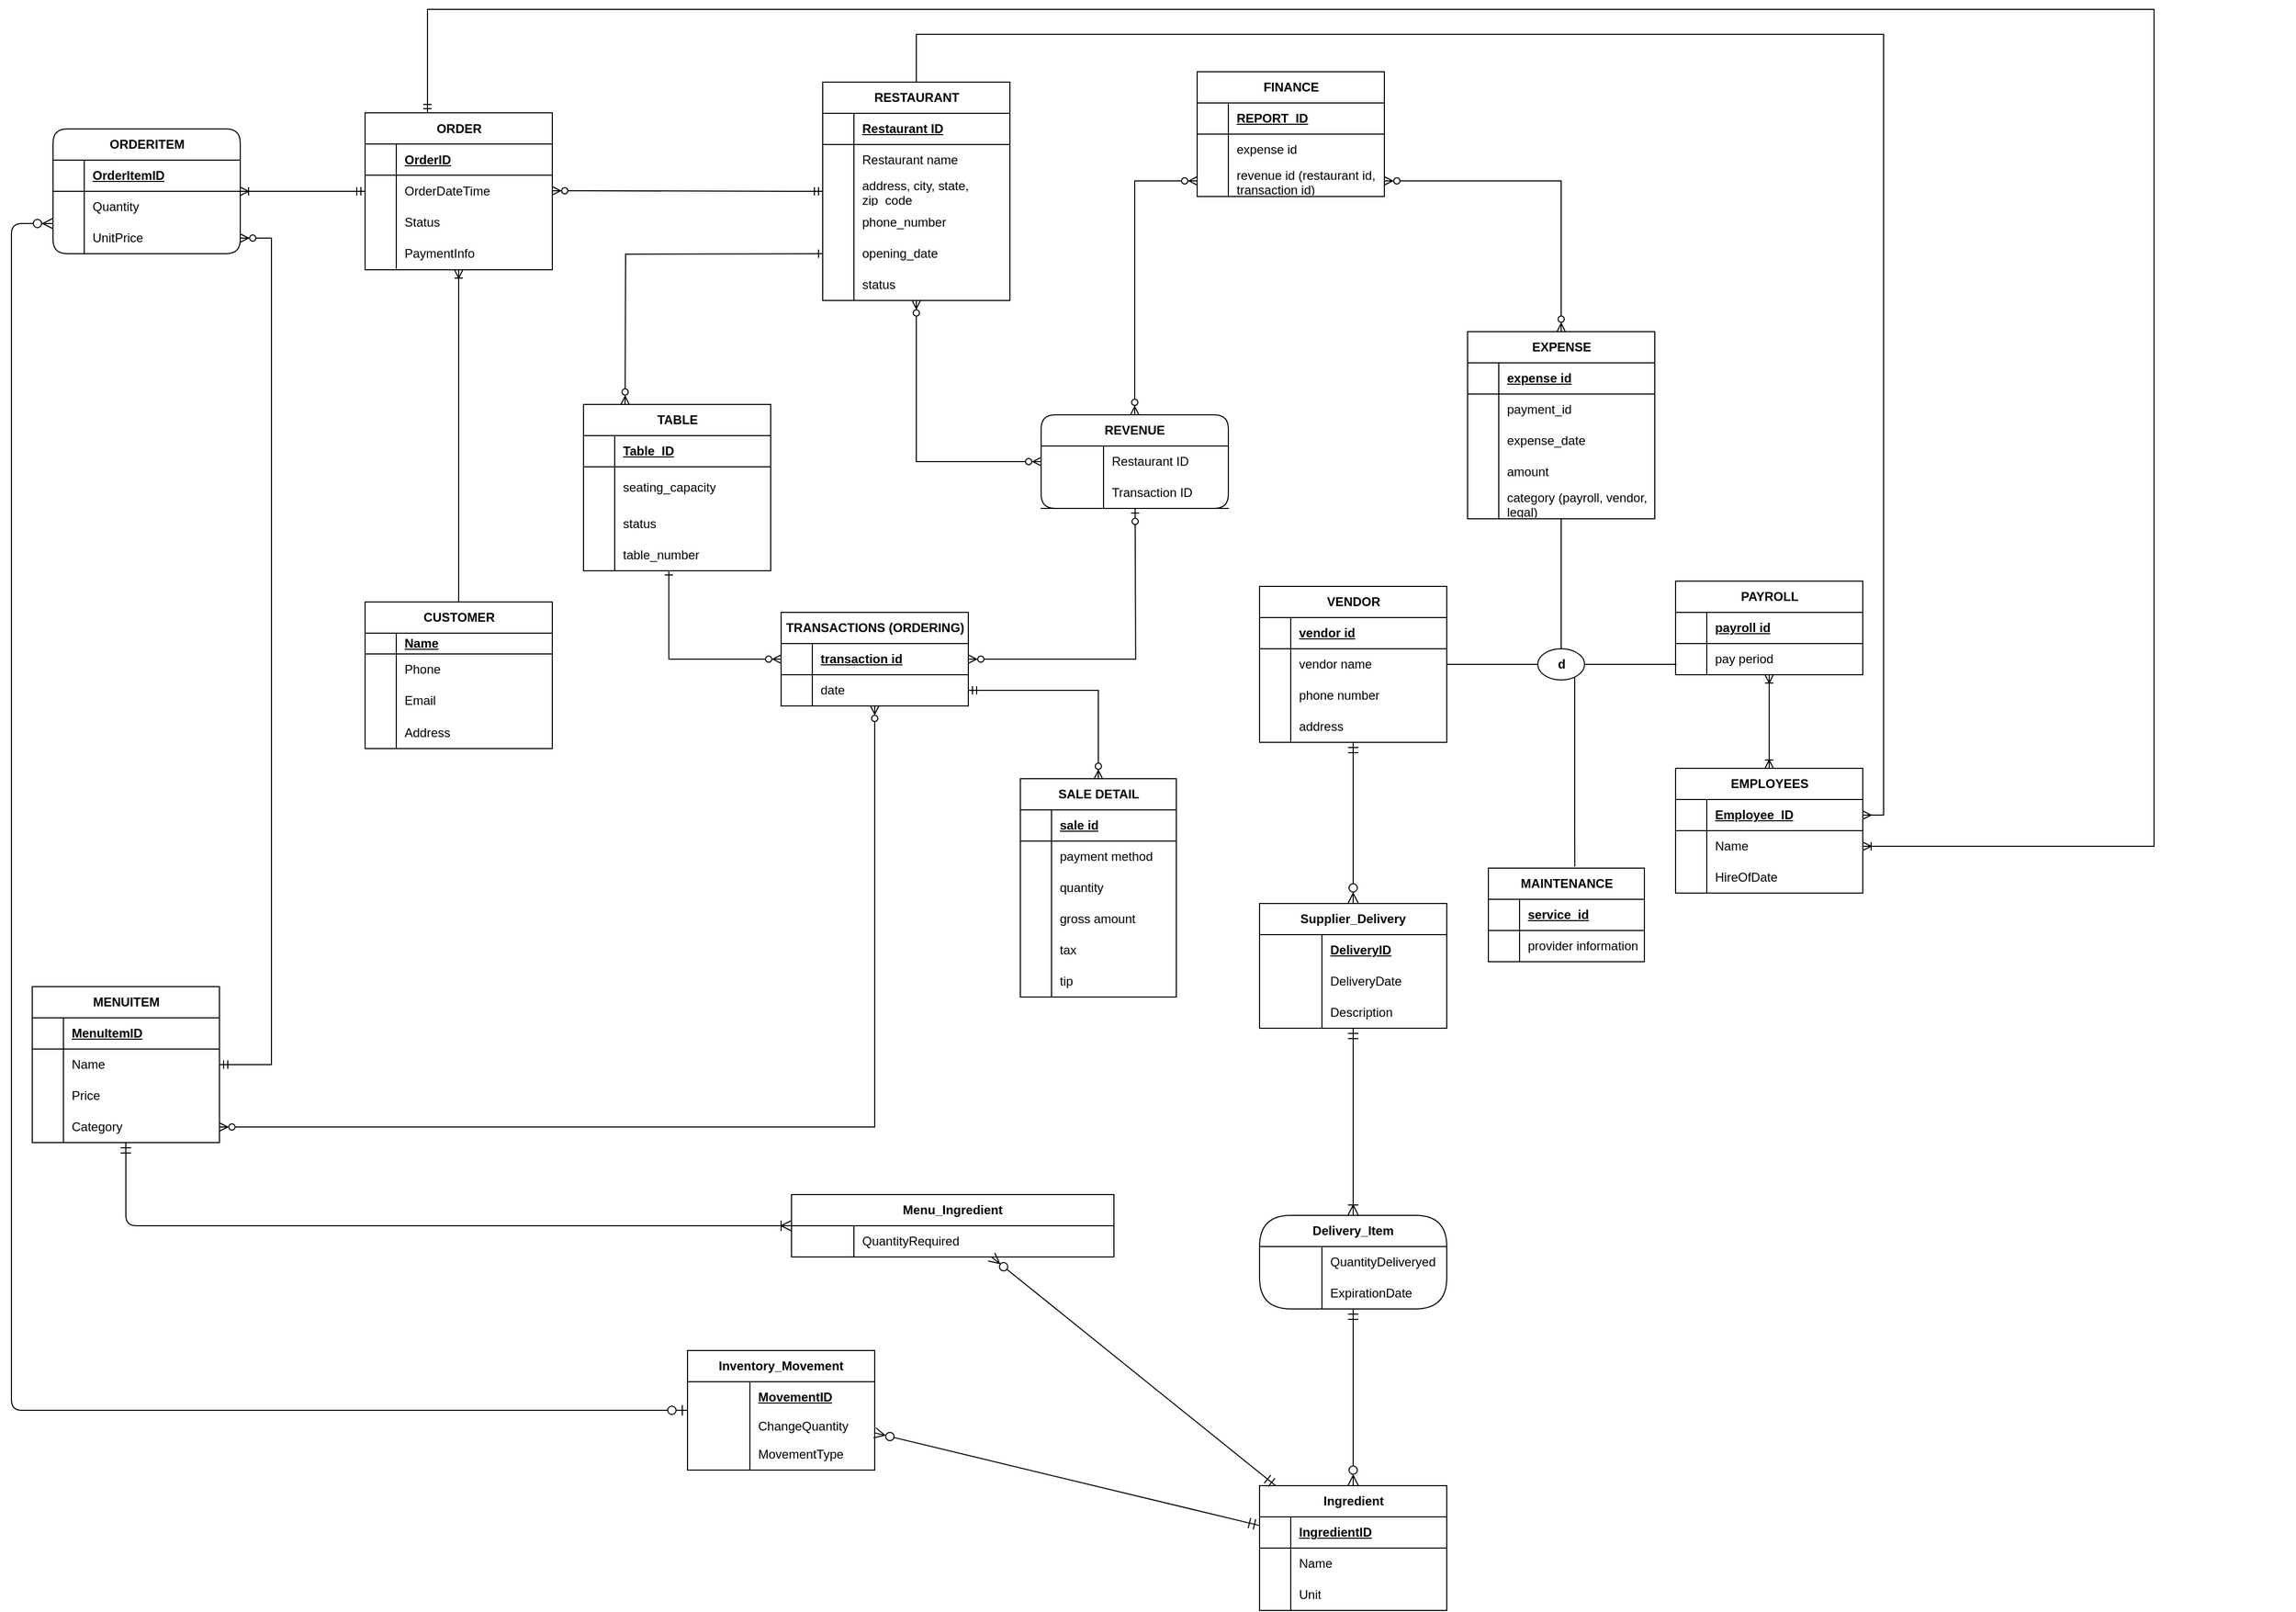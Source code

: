 <mxfile version="28.2.5">
  <diagram name="p2" id="wdyOCKw-zW7dibB-LuBw">
    <mxGraphModel grid="1" page="1" gridSize="10" guides="1" tooltips="1" connect="1" arrows="1" fold="1" pageScale="1" pageWidth="850" pageHeight="1100" math="0" shadow="0">
      <root>
        <mxCell id="0" />
        <mxCell id="1" parent="0" />
        <mxCell id="OKbiCIZBSl4UDu3cUFjN-1" value="FINANCE" style="shape=table;startSize=30;container=1;collapsible=1;childLayout=tableLayout;fixedRows=1;rowLines=0;fontStyle=1;align=center;resizeLast=1;html=1;" vertex="1" parent="1">
          <mxGeometry x="390" y="190" width="180" height="120" as="geometry" />
        </mxCell>
        <mxCell id="OKbiCIZBSl4UDu3cUFjN-2" value="" style="shape=tableRow;horizontal=0;startSize=0;swimlaneHead=0;swimlaneBody=0;fillColor=none;collapsible=0;dropTarget=0;points=[[0,0.5],[1,0.5]];portConstraint=eastwest;top=0;left=0;right=0;bottom=1;" vertex="1" parent="OKbiCIZBSl4UDu3cUFjN-1">
          <mxGeometry y="30" width="180" height="30" as="geometry" />
        </mxCell>
        <mxCell id="OKbiCIZBSl4UDu3cUFjN-3" value="" style="shape=partialRectangle;connectable=0;fillColor=none;top=0;left=0;bottom=0;right=0;fontStyle=1;overflow=hidden;whiteSpace=wrap;html=1;" vertex="1" parent="OKbiCIZBSl4UDu3cUFjN-2">
          <mxGeometry width="30" height="30" as="geometry">
            <mxRectangle width="30" height="30" as="alternateBounds" />
          </mxGeometry>
        </mxCell>
        <mxCell id="OKbiCIZBSl4UDu3cUFjN-4" value="REPORT_ID" style="shape=partialRectangle;connectable=0;fillColor=none;top=0;left=0;bottom=0;right=0;align=left;spacingLeft=6;fontStyle=5;overflow=hidden;whiteSpace=wrap;html=1;" vertex="1" parent="OKbiCIZBSl4UDu3cUFjN-2">
          <mxGeometry x="30" width="150" height="30" as="geometry">
            <mxRectangle width="150" height="30" as="alternateBounds" />
          </mxGeometry>
        </mxCell>
        <mxCell id="OKbiCIZBSl4UDu3cUFjN-5" value="" style="shape=tableRow;horizontal=0;startSize=0;swimlaneHead=0;swimlaneBody=0;fillColor=none;collapsible=0;dropTarget=0;points=[[0,0.5],[1,0.5]];portConstraint=eastwest;top=0;left=0;right=0;bottom=0;" vertex="1" parent="OKbiCIZBSl4UDu3cUFjN-1">
          <mxGeometry y="60" width="180" height="30" as="geometry" />
        </mxCell>
        <mxCell id="OKbiCIZBSl4UDu3cUFjN-6" value="" style="shape=partialRectangle;connectable=0;fillColor=none;top=0;left=0;bottom=0;right=0;editable=1;overflow=hidden;whiteSpace=wrap;html=1;" vertex="1" parent="OKbiCIZBSl4UDu3cUFjN-5">
          <mxGeometry width="30" height="30" as="geometry">
            <mxRectangle width="30" height="30" as="alternateBounds" />
          </mxGeometry>
        </mxCell>
        <mxCell id="OKbiCIZBSl4UDu3cUFjN-7" value="expense id" style="shape=partialRectangle;connectable=0;fillColor=none;top=0;left=0;bottom=0;right=0;align=left;spacingLeft=6;overflow=hidden;whiteSpace=wrap;html=1;" vertex="1" parent="OKbiCIZBSl4UDu3cUFjN-5">
          <mxGeometry x="30" width="150" height="30" as="geometry">
            <mxRectangle width="150" height="30" as="alternateBounds" />
          </mxGeometry>
        </mxCell>
        <mxCell id="OKbiCIZBSl4UDu3cUFjN-8" value="" style="shape=tableRow;horizontal=0;startSize=0;swimlaneHead=0;swimlaneBody=0;fillColor=none;collapsible=0;dropTarget=0;points=[[0,0.5],[1,0.5]];portConstraint=eastwest;top=0;left=0;right=0;bottom=0;" vertex="1" parent="OKbiCIZBSl4UDu3cUFjN-1">
          <mxGeometry y="90" width="180" height="30" as="geometry" />
        </mxCell>
        <mxCell id="OKbiCIZBSl4UDu3cUFjN-9" value="" style="shape=partialRectangle;connectable=0;fillColor=none;top=0;left=0;bottom=0;right=0;editable=1;overflow=hidden;whiteSpace=wrap;html=1;" vertex="1" parent="OKbiCIZBSl4UDu3cUFjN-8">
          <mxGeometry width="30" height="30" as="geometry">
            <mxRectangle width="30" height="30" as="alternateBounds" />
          </mxGeometry>
        </mxCell>
        <mxCell id="OKbiCIZBSl4UDu3cUFjN-10" value="revenue id (restaurant id, transaction id)" style="shape=partialRectangle;connectable=0;fillColor=none;top=0;left=0;bottom=0;right=0;align=left;spacingLeft=6;overflow=hidden;whiteSpace=wrap;html=1;" vertex="1" parent="OKbiCIZBSl4UDu3cUFjN-8">
          <mxGeometry x="30" width="150" height="30" as="geometry">
            <mxRectangle width="150" height="30" as="alternateBounds" />
          </mxGeometry>
        </mxCell>
        <mxCell id="OKbiCIZBSl4UDu3cUFjN-11" style="edgeStyle=orthogonalEdgeStyle;rounded=0;orthogonalLoop=1;jettySize=auto;html=1;entryX=0.502;entryY=1.018;entryDx=0;entryDy=0;entryPerimeter=0;endArrow=ERzeroToOne;endFill=0;startArrow=ERzeroToMany;startFill=0;" edge="1" parent="1" source="OKbiCIZBSl4UDu3cUFjN-12">
          <mxGeometry relative="1" as="geometry">
            <mxPoint x="330.36" y="610.54" as="targetPoint" />
          </mxGeometry>
        </mxCell>
        <mxCell id="OKbiCIZBSl4UDu3cUFjN-12" value="TRANSACTIONS (ORDERING)" style="shape=table;startSize=30;container=1;collapsible=1;childLayout=tableLayout;fixedRows=1;rowLines=0;fontStyle=1;align=center;resizeLast=1;html=1;" vertex="1" parent="1">
          <mxGeometry x="-10" y="710" width="180" height="90" as="geometry" />
        </mxCell>
        <mxCell id="OKbiCIZBSl4UDu3cUFjN-13" value="" style="shape=tableRow;horizontal=0;startSize=0;swimlaneHead=0;swimlaneBody=0;fillColor=none;collapsible=0;dropTarget=0;points=[[0,0.5],[1,0.5]];portConstraint=eastwest;top=0;left=0;right=0;bottom=1;" vertex="1" parent="OKbiCIZBSl4UDu3cUFjN-12">
          <mxGeometry y="30" width="180" height="30" as="geometry" />
        </mxCell>
        <mxCell id="OKbiCIZBSl4UDu3cUFjN-14" value="" style="shape=partialRectangle;connectable=0;fillColor=none;top=0;left=0;bottom=0;right=0;fontStyle=1;overflow=hidden;whiteSpace=wrap;html=1;" vertex="1" parent="OKbiCIZBSl4UDu3cUFjN-13">
          <mxGeometry width="30" height="30" as="geometry">
            <mxRectangle width="30" height="30" as="alternateBounds" />
          </mxGeometry>
        </mxCell>
        <mxCell id="OKbiCIZBSl4UDu3cUFjN-15" value="transaction id" style="shape=partialRectangle;connectable=0;fillColor=none;top=0;left=0;bottom=0;right=0;align=left;spacingLeft=6;fontStyle=5;overflow=hidden;whiteSpace=wrap;html=1;" vertex="1" parent="OKbiCIZBSl4UDu3cUFjN-13">
          <mxGeometry x="30" width="150" height="30" as="geometry">
            <mxRectangle width="150" height="30" as="alternateBounds" />
          </mxGeometry>
        </mxCell>
        <mxCell id="OKbiCIZBSl4UDu3cUFjN-16" value="" style="shape=tableRow;horizontal=0;startSize=0;swimlaneHead=0;swimlaneBody=0;fillColor=none;collapsible=0;dropTarget=0;points=[[0,0.5],[1,0.5]];portConstraint=eastwest;top=0;left=0;right=0;bottom=0;" vertex="1" parent="OKbiCIZBSl4UDu3cUFjN-12">
          <mxGeometry y="60" width="180" height="30" as="geometry" />
        </mxCell>
        <mxCell id="OKbiCIZBSl4UDu3cUFjN-17" value="" style="shape=partialRectangle;connectable=0;fillColor=none;top=0;left=0;bottom=0;right=0;editable=1;overflow=hidden;whiteSpace=wrap;html=1;" vertex="1" parent="OKbiCIZBSl4UDu3cUFjN-16">
          <mxGeometry width="30" height="30" as="geometry">
            <mxRectangle width="30" height="30" as="alternateBounds" />
          </mxGeometry>
        </mxCell>
        <mxCell id="OKbiCIZBSl4UDu3cUFjN-18" value="date" style="shape=partialRectangle;connectable=0;fillColor=none;top=0;left=0;bottom=0;right=0;align=left;spacingLeft=6;overflow=hidden;whiteSpace=wrap;html=1;" vertex="1" parent="OKbiCIZBSl4UDu3cUFjN-16">
          <mxGeometry x="30" width="150" height="30" as="geometry">
            <mxRectangle width="150" height="30" as="alternateBounds" />
          </mxGeometry>
        </mxCell>
        <mxCell id="OKbiCIZBSl4UDu3cUFjN-25" value="REVENUE" style="shape=table;startSize=30;container=1;collapsible=1;childLayout=tableLayout;fixedRows=1;rowLines=0;fontStyle=1;align=center;resizeLast=1;html=1;whiteSpace=wrap;rounded=1;" vertex="1" parent="1">
          <mxGeometry x="240" y="520" width="180" height="90" as="geometry" />
        </mxCell>
        <mxCell id="OKbiCIZBSl4UDu3cUFjN-26" value="" style="shape=tableRow;horizontal=0;startSize=0;swimlaneHead=0;swimlaneBody=0;fillColor=none;collapsible=0;dropTarget=0;points=[[0,0.5],[1,0.5]];portConstraint=eastwest;top=0;left=0;right=0;bottom=0;html=1;" vertex="1" parent="OKbiCIZBSl4UDu3cUFjN-25">
          <mxGeometry y="30" width="180" height="30" as="geometry" />
        </mxCell>
        <mxCell id="OKbiCIZBSl4UDu3cUFjN-27" value="" style="shape=partialRectangle;connectable=0;fillColor=none;top=0;left=0;bottom=0;right=0;fontStyle=1;overflow=hidden;html=1;whiteSpace=wrap;" vertex="1" parent="OKbiCIZBSl4UDu3cUFjN-26">
          <mxGeometry width="60" height="30" as="geometry">
            <mxRectangle width="60" height="30" as="alternateBounds" />
          </mxGeometry>
        </mxCell>
        <mxCell id="OKbiCIZBSl4UDu3cUFjN-28" value="&lt;span style=&quot;font-weight: normal;&quot;&gt;Restaurant ID&lt;/span&gt;" style="shape=partialRectangle;connectable=0;fillColor=none;top=0;left=0;bottom=0;right=0;align=left;spacingLeft=6;fontStyle=1;overflow=hidden;html=1;whiteSpace=wrap;" vertex="1" parent="OKbiCIZBSl4UDu3cUFjN-26">
          <mxGeometry x="60" width="120" height="30" as="geometry">
            <mxRectangle width="120" height="30" as="alternateBounds" />
          </mxGeometry>
        </mxCell>
        <mxCell id="OKbiCIZBSl4UDu3cUFjN-29" value="" style="shape=tableRow;horizontal=0;startSize=0;swimlaneHead=0;swimlaneBody=0;fillColor=none;collapsible=0;dropTarget=0;points=[[0,0.5],[1,0.5]];portConstraint=eastwest;top=0;left=0;right=0;bottom=1;html=1;" vertex="1" parent="OKbiCIZBSl4UDu3cUFjN-25">
          <mxGeometry y="60" width="180" height="30" as="geometry" />
        </mxCell>
        <mxCell id="OKbiCIZBSl4UDu3cUFjN-30" value="" style="shape=partialRectangle;connectable=0;fillColor=none;top=0;left=0;bottom=0;right=0;fontStyle=1;overflow=hidden;html=1;whiteSpace=wrap;" vertex="1" parent="OKbiCIZBSl4UDu3cUFjN-29">
          <mxGeometry width="60" height="30" as="geometry">
            <mxRectangle width="60" height="30" as="alternateBounds" />
          </mxGeometry>
        </mxCell>
        <mxCell id="OKbiCIZBSl4UDu3cUFjN-31" value="Transaction ID" style="shape=partialRectangle;connectable=0;fillColor=none;top=0;left=0;bottom=0;right=0;align=left;spacingLeft=6;fontStyle=0;overflow=hidden;html=1;whiteSpace=wrap;" vertex="1" parent="OKbiCIZBSl4UDu3cUFjN-29">
          <mxGeometry x="60" width="120" height="30" as="geometry">
            <mxRectangle width="120" height="30" as="alternateBounds" />
          </mxGeometry>
        </mxCell>
        <mxCell id="OKbiCIZBSl4UDu3cUFjN-32" value="" style="edgeStyle=orthogonalEdgeStyle;rounded=0;orthogonalLoop=1;jettySize=auto;html=1;endArrow=none;endFill=0;" edge="1" parent="1" source="OKbiCIZBSl4UDu3cUFjN-33" target="OKbiCIZBSl4UDu3cUFjN-108">
          <mxGeometry relative="1" as="geometry" />
        </mxCell>
        <mxCell id="OKbiCIZBSl4UDu3cUFjN-33" value="EXPENSE" style="shape=table;startSize=30;container=1;collapsible=1;childLayout=tableLayout;fixedRows=1;rowLines=0;fontStyle=1;align=center;resizeLast=1;html=1;" vertex="1" parent="1">
          <mxGeometry x="650" y="440" width="180" height="180" as="geometry" />
        </mxCell>
        <mxCell id="OKbiCIZBSl4UDu3cUFjN-34" value="" style="shape=tableRow;horizontal=0;startSize=0;swimlaneHead=0;swimlaneBody=0;fillColor=none;collapsible=0;dropTarget=0;points=[[0,0.5],[1,0.5]];portConstraint=eastwest;top=0;left=0;right=0;bottom=1;" vertex="1" parent="OKbiCIZBSl4UDu3cUFjN-33">
          <mxGeometry y="30" width="180" height="30" as="geometry" />
        </mxCell>
        <mxCell id="OKbiCIZBSl4UDu3cUFjN-35" value="" style="shape=partialRectangle;connectable=0;fillColor=none;top=0;left=0;bottom=0;right=0;fontStyle=1;overflow=hidden;whiteSpace=wrap;html=1;" vertex="1" parent="OKbiCIZBSl4UDu3cUFjN-34">
          <mxGeometry width="30" height="30" as="geometry">
            <mxRectangle width="30" height="30" as="alternateBounds" />
          </mxGeometry>
        </mxCell>
        <mxCell id="OKbiCIZBSl4UDu3cUFjN-36" value="expense id" style="shape=partialRectangle;connectable=0;fillColor=none;top=0;left=0;bottom=0;right=0;align=left;spacingLeft=6;fontStyle=5;overflow=hidden;whiteSpace=wrap;html=1;" vertex="1" parent="OKbiCIZBSl4UDu3cUFjN-34">
          <mxGeometry x="30" width="150" height="30" as="geometry">
            <mxRectangle width="150" height="30" as="alternateBounds" />
          </mxGeometry>
        </mxCell>
        <mxCell id="OKbiCIZBSl4UDu3cUFjN-40" value="" style="shape=tableRow;horizontal=0;startSize=0;swimlaneHead=0;swimlaneBody=0;fillColor=none;collapsible=0;dropTarget=0;points=[[0,0.5],[1,0.5]];portConstraint=eastwest;top=0;left=0;right=0;bottom=0;" vertex="1" parent="OKbiCIZBSl4UDu3cUFjN-33">
          <mxGeometry y="60" width="180" height="30" as="geometry" />
        </mxCell>
        <mxCell id="OKbiCIZBSl4UDu3cUFjN-41" value="" style="shape=partialRectangle;connectable=0;fillColor=none;top=0;left=0;bottom=0;right=0;editable=1;overflow=hidden;whiteSpace=wrap;html=1;" vertex="1" parent="OKbiCIZBSl4UDu3cUFjN-40">
          <mxGeometry width="30" height="30" as="geometry">
            <mxRectangle width="30" height="30" as="alternateBounds" />
          </mxGeometry>
        </mxCell>
        <mxCell id="OKbiCIZBSl4UDu3cUFjN-42" value="payment_id" style="shape=partialRectangle;connectable=0;fillColor=none;top=0;left=0;bottom=0;right=0;align=left;spacingLeft=6;overflow=hidden;whiteSpace=wrap;html=1;" vertex="1" parent="OKbiCIZBSl4UDu3cUFjN-40">
          <mxGeometry x="30" width="150" height="30" as="geometry">
            <mxRectangle width="150" height="30" as="alternateBounds" />
          </mxGeometry>
        </mxCell>
        <mxCell id="OKbiCIZBSl4UDu3cUFjN-43" style="shape=tableRow;horizontal=0;startSize=0;swimlaneHead=0;swimlaneBody=0;fillColor=none;collapsible=0;dropTarget=0;points=[[0,0.5],[1,0.5]];portConstraint=eastwest;top=0;left=0;right=0;bottom=0;" vertex="1" parent="OKbiCIZBSl4UDu3cUFjN-33">
          <mxGeometry y="90" width="180" height="30" as="geometry" />
        </mxCell>
        <mxCell id="OKbiCIZBSl4UDu3cUFjN-44" style="shape=partialRectangle;connectable=0;fillColor=none;top=0;left=0;bottom=0;right=0;editable=1;overflow=hidden;whiteSpace=wrap;html=1;" vertex="1" parent="OKbiCIZBSl4UDu3cUFjN-43">
          <mxGeometry width="30" height="30" as="geometry">
            <mxRectangle width="30" height="30" as="alternateBounds" />
          </mxGeometry>
        </mxCell>
        <mxCell id="OKbiCIZBSl4UDu3cUFjN-45" value="expense_date" style="shape=partialRectangle;connectable=0;fillColor=none;top=0;left=0;bottom=0;right=0;align=left;spacingLeft=6;overflow=hidden;whiteSpace=wrap;html=1;" vertex="1" parent="OKbiCIZBSl4UDu3cUFjN-43">
          <mxGeometry x="30" width="150" height="30" as="geometry">
            <mxRectangle width="150" height="30" as="alternateBounds" />
          </mxGeometry>
        </mxCell>
        <mxCell id="OKbiCIZBSl4UDu3cUFjN-46" value="" style="shape=tableRow;horizontal=0;startSize=0;swimlaneHead=0;swimlaneBody=0;fillColor=none;collapsible=0;dropTarget=0;points=[[0,0.5],[1,0.5]];portConstraint=eastwest;top=0;left=0;right=0;bottom=0;" vertex="1" parent="OKbiCIZBSl4UDu3cUFjN-33">
          <mxGeometry y="120" width="180" height="30" as="geometry" />
        </mxCell>
        <mxCell id="OKbiCIZBSl4UDu3cUFjN-47" value="" style="shape=partialRectangle;connectable=0;fillColor=none;top=0;left=0;bottom=0;right=0;editable=1;overflow=hidden;whiteSpace=wrap;html=1;" vertex="1" parent="OKbiCIZBSl4UDu3cUFjN-46">
          <mxGeometry width="30" height="30" as="geometry">
            <mxRectangle width="30" height="30" as="alternateBounds" />
          </mxGeometry>
        </mxCell>
        <mxCell id="OKbiCIZBSl4UDu3cUFjN-48" value="amount" style="shape=partialRectangle;connectable=0;fillColor=none;top=0;left=0;bottom=0;right=0;align=left;spacingLeft=6;overflow=hidden;whiteSpace=wrap;html=1;" vertex="1" parent="OKbiCIZBSl4UDu3cUFjN-46">
          <mxGeometry x="30" width="150" height="30" as="geometry">
            <mxRectangle width="150" height="30" as="alternateBounds" />
          </mxGeometry>
        </mxCell>
        <mxCell id="OKbiCIZBSl4UDu3cUFjN-49" style="shape=tableRow;horizontal=0;startSize=0;swimlaneHead=0;swimlaneBody=0;fillColor=none;collapsible=0;dropTarget=0;points=[[0,0.5],[1,0.5]];portConstraint=eastwest;top=0;left=0;right=0;bottom=0;" vertex="1" parent="OKbiCIZBSl4UDu3cUFjN-33">
          <mxGeometry y="150" width="180" height="30" as="geometry" />
        </mxCell>
        <mxCell id="OKbiCIZBSl4UDu3cUFjN-50" style="shape=partialRectangle;connectable=0;fillColor=none;top=0;left=0;bottom=0;right=0;editable=1;overflow=hidden;whiteSpace=wrap;html=1;" vertex="1" parent="OKbiCIZBSl4UDu3cUFjN-49">
          <mxGeometry width="30" height="30" as="geometry">
            <mxRectangle width="30" height="30" as="alternateBounds" />
          </mxGeometry>
        </mxCell>
        <mxCell id="OKbiCIZBSl4UDu3cUFjN-51" value="category (payroll, vendor, legal)" style="shape=partialRectangle;connectable=0;fillColor=none;top=0;left=0;bottom=0;right=0;align=left;spacingLeft=6;overflow=hidden;whiteSpace=wrap;html=1;" vertex="1" parent="OKbiCIZBSl4UDu3cUFjN-49">
          <mxGeometry x="30" width="150" height="30" as="geometry">
            <mxRectangle width="150" height="30" as="alternateBounds" />
          </mxGeometry>
        </mxCell>
        <mxCell id="OKbiCIZBSl4UDu3cUFjN-53" value="SALE DETAIL" style="shape=table;startSize=30;container=1;collapsible=1;childLayout=tableLayout;fixedRows=1;rowLines=0;fontStyle=1;align=center;resizeLast=1;html=1;" vertex="1" parent="1">
          <mxGeometry x="220" y="870" width="150" height="210" as="geometry" />
        </mxCell>
        <mxCell id="OKbiCIZBSl4UDu3cUFjN-54" value="" style="shape=tableRow;horizontal=0;startSize=0;swimlaneHead=0;swimlaneBody=0;fillColor=none;collapsible=0;dropTarget=0;points=[[0,0.5],[1,0.5]];portConstraint=eastwest;top=0;left=0;right=0;bottom=1;" vertex="1" parent="OKbiCIZBSl4UDu3cUFjN-53">
          <mxGeometry y="30" width="150" height="30" as="geometry" />
        </mxCell>
        <mxCell id="OKbiCIZBSl4UDu3cUFjN-55" value="" style="shape=partialRectangle;connectable=0;fillColor=none;top=0;left=0;bottom=0;right=0;fontStyle=1;overflow=hidden;whiteSpace=wrap;html=1;" vertex="1" parent="OKbiCIZBSl4UDu3cUFjN-54">
          <mxGeometry width="30" height="30" as="geometry">
            <mxRectangle width="30" height="30" as="alternateBounds" />
          </mxGeometry>
        </mxCell>
        <mxCell id="OKbiCIZBSl4UDu3cUFjN-56" value="sale id" style="shape=partialRectangle;connectable=0;fillColor=none;top=0;left=0;bottom=0;right=0;align=left;spacingLeft=6;fontStyle=5;overflow=hidden;whiteSpace=wrap;html=1;" vertex="1" parent="OKbiCIZBSl4UDu3cUFjN-54">
          <mxGeometry x="30" width="120" height="30" as="geometry">
            <mxRectangle width="120" height="30" as="alternateBounds" />
          </mxGeometry>
        </mxCell>
        <mxCell id="OKbiCIZBSl4UDu3cUFjN-57" style="shape=tableRow;horizontal=0;startSize=0;swimlaneHead=0;swimlaneBody=0;fillColor=none;collapsible=0;dropTarget=0;points=[[0,0.5],[1,0.5]];portConstraint=eastwest;top=0;left=0;right=0;bottom=0;" vertex="1" parent="OKbiCIZBSl4UDu3cUFjN-53">
          <mxGeometry y="60" width="150" height="30" as="geometry" />
        </mxCell>
        <mxCell id="OKbiCIZBSl4UDu3cUFjN-58" style="shape=partialRectangle;connectable=0;fillColor=none;top=0;left=0;bottom=0;right=0;editable=1;overflow=hidden;whiteSpace=wrap;html=1;" vertex="1" parent="OKbiCIZBSl4UDu3cUFjN-57">
          <mxGeometry width="30" height="30" as="geometry">
            <mxRectangle width="30" height="30" as="alternateBounds" />
          </mxGeometry>
        </mxCell>
        <mxCell id="OKbiCIZBSl4UDu3cUFjN-59" value="payment method" style="shape=partialRectangle;connectable=0;fillColor=none;top=0;left=0;bottom=0;right=0;align=left;spacingLeft=6;overflow=hidden;whiteSpace=wrap;html=1;" vertex="1" parent="OKbiCIZBSl4UDu3cUFjN-57">
          <mxGeometry x="30" width="120" height="30" as="geometry">
            <mxRectangle width="120" height="30" as="alternateBounds" />
          </mxGeometry>
        </mxCell>
        <mxCell id="OKbiCIZBSl4UDu3cUFjN-60" value="" style="shape=tableRow;horizontal=0;startSize=0;swimlaneHead=0;swimlaneBody=0;fillColor=none;collapsible=0;dropTarget=0;points=[[0,0.5],[1,0.5]];portConstraint=eastwest;top=0;left=0;right=0;bottom=0;" vertex="1" parent="OKbiCIZBSl4UDu3cUFjN-53">
          <mxGeometry y="90" width="150" height="30" as="geometry" />
        </mxCell>
        <mxCell id="OKbiCIZBSl4UDu3cUFjN-61" value="" style="shape=partialRectangle;connectable=0;fillColor=none;top=0;left=0;bottom=0;right=0;editable=1;overflow=hidden;whiteSpace=wrap;html=1;" vertex="1" parent="OKbiCIZBSl4UDu3cUFjN-60">
          <mxGeometry width="30" height="30" as="geometry">
            <mxRectangle width="30" height="30" as="alternateBounds" />
          </mxGeometry>
        </mxCell>
        <mxCell id="OKbiCIZBSl4UDu3cUFjN-62" value="quantity" style="shape=partialRectangle;connectable=0;fillColor=none;top=0;left=0;bottom=0;right=0;align=left;spacingLeft=6;overflow=hidden;whiteSpace=wrap;html=1;" vertex="1" parent="OKbiCIZBSl4UDu3cUFjN-60">
          <mxGeometry x="30" width="120" height="30" as="geometry">
            <mxRectangle width="120" height="30" as="alternateBounds" />
          </mxGeometry>
        </mxCell>
        <mxCell id="OKbiCIZBSl4UDu3cUFjN-63" value="" style="shape=tableRow;horizontal=0;startSize=0;swimlaneHead=0;swimlaneBody=0;fillColor=none;collapsible=0;dropTarget=0;points=[[0,0.5],[1,0.5]];portConstraint=eastwest;top=0;left=0;right=0;bottom=0;" vertex="1" parent="OKbiCIZBSl4UDu3cUFjN-53">
          <mxGeometry y="120" width="150" height="30" as="geometry" />
        </mxCell>
        <mxCell id="OKbiCIZBSl4UDu3cUFjN-64" value="" style="shape=partialRectangle;connectable=0;fillColor=none;top=0;left=0;bottom=0;right=0;editable=1;overflow=hidden;whiteSpace=wrap;html=1;" vertex="1" parent="OKbiCIZBSl4UDu3cUFjN-63">
          <mxGeometry width="30" height="30" as="geometry">
            <mxRectangle width="30" height="30" as="alternateBounds" />
          </mxGeometry>
        </mxCell>
        <mxCell id="OKbiCIZBSl4UDu3cUFjN-65" value="gross amount" style="shape=partialRectangle;connectable=0;fillColor=none;top=0;left=0;bottom=0;right=0;align=left;spacingLeft=6;overflow=hidden;whiteSpace=wrap;html=1;" vertex="1" parent="OKbiCIZBSl4UDu3cUFjN-63">
          <mxGeometry x="30" width="120" height="30" as="geometry">
            <mxRectangle width="120" height="30" as="alternateBounds" />
          </mxGeometry>
        </mxCell>
        <mxCell id="OKbiCIZBSl4UDu3cUFjN-66" value="" style="shape=tableRow;horizontal=0;startSize=0;swimlaneHead=0;swimlaneBody=0;fillColor=none;collapsible=0;dropTarget=0;points=[[0,0.5],[1,0.5]];portConstraint=eastwest;top=0;left=0;right=0;bottom=0;" vertex="1" parent="OKbiCIZBSl4UDu3cUFjN-53">
          <mxGeometry y="150" width="150" height="30" as="geometry" />
        </mxCell>
        <mxCell id="OKbiCIZBSl4UDu3cUFjN-67" value="" style="shape=partialRectangle;connectable=0;fillColor=none;top=0;left=0;bottom=0;right=0;editable=1;overflow=hidden;whiteSpace=wrap;html=1;" vertex="1" parent="OKbiCIZBSl4UDu3cUFjN-66">
          <mxGeometry width="30" height="30" as="geometry">
            <mxRectangle width="30" height="30" as="alternateBounds" />
          </mxGeometry>
        </mxCell>
        <mxCell id="OKbiCIZBSl4UDu3cUFjN-68" value="tax" style="shape=partialRectangle;connectable=0;fillColor=none;top=0;left=0;bottom=0;right=0;align=left;spacingLeft=6;overflow=hidden;whiteSpace=wrap;html=1;" vertex="1" parent="OKbiCIZBSl4UDu3cUFjN-66">
          <mxGeometry x="30" width="120" height="30" as="geometry">
            <mxRectangle width="120" height="30" as="alternateBounds" />
          </mxGeometry>
        </mxCell>
        <mxCell id="OKbiCIZBSl4UDu3cUFjN-69" style="shape=tableRow;horizontal=0;startSize=0;swimlaneHead=0;swimlaneBody=0;fillColor=none;collapsible=0;dropTarget=0;points=[[0,0.5],[1,0.5]];portConstraint=eastwest;top=0;left=0;right=0;bottom=0;" vertex="1" parent="OKbiCIZBSl4UDu3cUFjN-53">
          <mxGeometry y="180" width="150" height="30" as="geometry" />
        </mxCell>
        <mxCell id="OKbiCIZBSl4UDu3cUFjN-70" style="shape=partialRectangle;connectable=0;fillColor=none;top=0;left=0;bottom=0;right=0;editable=1;overflow=hidden;whiteSpace=wrap;html=1;" vertex="1" parent="OKbiCIZBSl4UDu3cUFjN-69">
          <mxGeometry width="30" height="30" as="geometry">
            <mxRectangle width="30" height="30" as="alternateBounds" />
          </mxGeometry>
        </mxCell>
        <mxCell id="OKbiCIZBSl4UDu3cUFjN-71" value="tip" style="shape=partialRectangle;connectable=0;fillColor=none;top=0;left=0;bottom=0;right=0;align=left;spacingLeft=6;overflow=hidden;whiteSpace=wrap;html=1;" vertex="1" parent="OKbiCIZBSl4UDu3cUFjN-69">
          <mxGeometry x="30" width="120" height="30" as="geometry">
            <mxRectangle width="120" height="30" as="alternateBounds" />
          </mxGeometry>
        </mxCell>
        <mxCell id="OKbiCIZBSl4UDu3cUFjN-72" style="edgeStyle=orthogonalEdgeStyle;rounded=0;orthogonalLoop=1;jettySize=auto;html=1;entryX=1;entryY=0.5;entryDx=0;entryDy=0;endArrow=ERzeroToMany;endFill=0;startArrow=ERzeroToMany;startFill=0;" edge="1" parent="1" source="OKbiCIZBSl4UDu3cUFjN-12" target="iN1unV-jOqendiRT5uUL-11">
          <mxGeometry relative="1" as="geometry">
            <Array as="points" />
          </mxGeometry>
        </mxCell>
        <mxCell id="OKbiCIZBSl4UDu3cUFjN-73" style="edgeStyle=orthogonalEdgeStyle;rounded=0;orthogonalLoop=1;jettySize=auto;html=1;entryX=0.5;entryY=0;entryDx=0;entryDy=0;endArrow=ERzeroToMany;endFill=0;startArrow=ERmandOne;startFill=0;" edge="1" parent="1" source="OKbiCIZBSl4UDu3cUFjN-16" target="OKbiCIZBSl4UDu3cUFjN-53">
          <mxGeometry relative="1" as="geometry">
            <mxPoint x="170" y="815" as="sourcePoint" />
          </mxGeometry>
        </mxCell>
        <mxCell id="OKbiCIZBSl4UDu3cUFjN-74" style="edgeStyle=orthogonalEdgeStyle;rounded=0;orthogonalLoop=1;jettySize=auto;html=1;startArrow=ERzeroToMany;startFill=0;endArrow=ERzeroToMany;endFill=0;entryX=0.5;entryY=1;entryDx=0;entryDy=0;entryPerimeter=0;" edge="1" parent="1" source="OKbiCIZBSl4UDu3cUFjN-26" target="OKbiCIZBSl4UDu3cUFjN-144">
          <mxGeometry relative="1" as="geometry">
            <mxPoint x="120" y="500" as="targetPoint" />
          </mxGeometry>
        </mxCell>
        <mxCell id="OKbiCIZBSl4UDu3cUFjN-76" value="VENDOR" style="shape=table;startSize=30;container=1;collapsible=1;childLayout=tableLayout;fixedRows=1;rowLines=0;fontStyle=1;align=center;resizeLast=1;html=1;" vertex="1" parent="1">
          <mxGeometry x="450" y="685" width="180" height="150" as="geometry" />
        </mxCell>
        <mxCell id="OKbiCIZBSl4UDu3cUFjN-77" value="" style="shape=tableRow;horizontal=0;startSize=0;swimlaneHead=0;swimlaneBody=0;fillColor=none;collapsible=0;dropTarget=0;points=[[0,0.5],[1,0.5]];portConstraint=eastwest;top=0;left=0;right=0;bottom=1;" vertex="1" parent="OKbiCIZBSl4UDu3cUFjN-76">
          <mxGeometry y="30" width="180" height="30" as="geometry" />
        </mxCell>
        <mxCell id="OKbiCIZBSl4UDu3cUFjN-78" value="" style="shape=partialRectangle;connectable=0;fillColor=none;top=0;left=0;bottom=0;right=0;fontStyle=1;overflow=hidden;whiteSpace=wrap;html=1;" vertex="1" parent="OKbiCIZBSl4UDu3cUFjN-77">
          <mxGeometry width="30" height="30" as="geometry">
            <mxRectangle width="30" height="30" as="alternateBounds" />
          </mxGeometry>
        </mxCell>
        <mxCell id="OKbiCIZBSl4UDu3cUFjN-79" value="vendor id" style="shape=partialRectangle;connectable=0;fillColor=none;top=0;left=0;bottom=0;right=0;align=left;spacingLeft=6;fontStyle=5;overflow=hidden;whiteSpace=wrap;html=1;" vertex="1" parent="OKbiCIZBSl4UDu3cUFjN-77">
          <mxGeometry x="30" width="150" height="30" as="geometry">
            <mxRectangle width="150" height="30" as="alternateBounds" />
          </mxGeometry>
        </mxCell>
        <mxCell id="OKbiCIZBSl4UDu3cUFjN-80" value="" style="shape=tableRow;horizontal=0;startSize=0;swimlaneHead=0;swimlaneBody=0;fillColor=none;collapsible=0;dropTarget=0;points=[[0,0.5],[1,0.5]];portConstraint=eastwest;top=0;left=0;right=0;bottom=0;" vertex="1" parent="OKbiCIZBSl4UDu3cUFjN-76">
          <mxGeometry y="60" width="180" height="30" as="geometry" />
        </mxCell>
        <mxCell id="OKbiCIZBSl4UDu3cUFjN-81" value="" style="shape=partialRectangle;connectable=0;fillColor=none;top=0;left=0;bottom=0;right=0;editable=1;overflow=hidden;whiteSpace=wrap;html=1;" vertex="1" parent="OKbiCIZBSl4UDu3cUFjN-80">
          <mxGeometry width="30" height="30" as="geometry">
            <mxRectangle width="30" height="30" as="alternateBounds" />
          </mxGeometry>
        </mxCell>
        <mxCell id="OKbiCIZBSl4UDu3cUFjN-82" value="vendor name" style="shape=partialRectangle;connectable=0;fillColor=none;top=0;left=0;bottom=0;right=0;align=left;spacingLeft=6;overflow=hidden;whiteSpace=wrap;html=1;" vertex="1" parent="OKbiCIZBSl4UDu3cUFjN-80">
          <mxGeometry x="30" width="150" height="30" as="geometry">
            <mxRectangle width="150" height="30" as="alternateBounds" />
          </mxGeometry>
        </mxCell>
        <mxCell id="OKbiCIZBSl4UDu3cUFjN-83" value="" style="shape=tableRow;horizontal=0;startSize=0;swimlaneHead=0;swimlaneBody=0;fillColor=none;collapsible=0;dropTarget=0;points=[[0,0.5],[1,0.5]];portConstraint=eastwest;top=0;left=0;right=0;bottom=0;" vertex="1" parent="OKbiCIZBSl4UDu3cUFjN-76">
          <mxGeometry y="90" width="180" height="30" as="geometry" />
        </mxCell>
        <mxCell id="OKbiCIZBSl4UDu3cUFjN-84" value="" style="shape=partialRectangle;connectable=0;fillColor=none;top=0;left=0;bottom=0;right=0;editable=1;overflow=hidden;whiteSpace=wrap;html=1;" vertex="1" parent="OKbiCIZBSl4UDu3cUFjN-83">
          <mxGeometry width="30" height="30" as="geometry">
            <mxRectangle width="30" height="30" as="alternateBounds" />
          </mxGeometry>
        </mxCell>
        <mxCell id="OKbiCIZBSl4UDu3cUFjN-85" value="phone number" style="shape=partialRectangle;connectable=0;fillColor=none;top=0;left=0;bottom=0;right=0;align=left;spacingLeft=6;overflow=hidden;whiteSpace=wrap;html=1;" vertex="1" parent="OKbiCIZBSl4UDu3cUFjN-83">
          <mxGeometry x="30" width="150" height="30" as="geometry">
            <mxRectangle width="150" height="30" as="alternateBounds" />
          </mxGeometry>
        </mxCell>
        <mxCell id="OKbiCIZBSl4UDu3cUFjN-86" style="shape=tableRow;horizontal=0;startSize=0;swimlaneHead=0;swimlaneBody=0;fillColor=none;collapsible=0;dropTarget=0;points=[[0,0.5],[1,0.5]];portConstraint=eastwest;top=0;left=0;right=0;bottom=0;" vertex="1" parent="OKbiCIZBSl4UDu3cUFjN-76">
          <mxGeometry y="120" width="180" height="30" as="geometry" />
        </mxCell>
        <mxCell id="OKbiCIZBSl4UDu3cUFjN-87" style="shape=partialRectangle;connectable=0;fillColor=none;top=0;left=0;bottom=0;right=0;editable=1;overflow=hidden;whiteSpace=wrap;html=1;" vertex="1" parent="OKbiCIZBSl4UDu3cUFjN-86">
          <mxGeometry width="30" height="30" as="geometry">
            <mxRectangle width="30" height="30" as="alternateBounds" />
          </mxGeometry>
        </mxCell>
        <mxCell id="OKbiCIZBSl4UDu3cUFjN-88" value="address" style="shape=partialRectangle;connectable=0;fillColor=none;top=0;left=0;bottom=0;right=0;align=left;spacingLeft=6;overflow=hidden;whiteSpace=wrap;html=1;" vertex="1" parent="OKbiCIZBSl4UDu3cUFjN-86">
          <mxGeometry x="30" width="150" height="30" as="geometry">
            <mxRectangle width="150" height="30" as="alternateBounds" />
          </mxGeometry>
        </mxCell>
        <mxCell id="OKbiCIZBSl4UDu3cUFjN-89" value="MAINTENANCE" style="shape=table;startSize=30;container=1;collapsible=1;childLayout=tableLayout;fixedRows=1;rowLines=0;fontStyle=1;align=center;resizeLast=1;html=1;" vertex="1" parent="1">
          <mxGeometry x="670" y="956" width="150" height="90" as="geometry" />
        </mxCell>
        <mxCell id="OKbiCIZBSl4UDu3cUFjN-90" value="" style="shape=tableRow;horizontal=0;startSize=0;swimlaneHead=0;swimlaneBody=0;fillColor=none;collapsible=0;dropTarget=0;points=[[0,0.5],[1,0.5]];portConstraint=eastwest;top=0;left=0;right=0;bottom=1;" vertex="1" parent="OKbiCIZBSl4UDu3cUFjN-89">
          <mxGeometry y="30" width="150" height="30" as="geometry" />
        </mxCell>
        <mxCell id="OKbiCIZBSl4UDu3cUFjN-91" value="" style="shape=partialRectangle;connectable=0;fillColor=none;top=0;left=0;bottom=0;right=0;fontStyle=1;overflow=hidden;whiteSpace=wrap;html=1;" vertex="1" parent="OKbiCIZBSl4UDu3cUFjN-90">
          <mxGeometry width="30" height="30" as="geometry">
            <mxRectangle width="30" height="30" as="alternateBounds" />
          </mxGeometry>
        </mxCell>
        <mxCell id="OKbiCIZBSl4UDu3cUFjN-92" value="service_id" style="shape=partialRectangle;connectable=0;fillColor=none;top=0;left=0;bottom=0;right=0;align=left;spacingLeft=6;fontStyle=5;overflow=hidden;whiteSpace=wrap;html=1;" vertex="1" parent="OKbiCIZBSl4UDu3cUFjN-90">
          <mxGeometry x="30" width="120" height="30" as="geometry">
            <mxRectangle width="120" height="30" as="alternateBounds" />
          </mxGeometry>
        </mxCell>
        <mxCell id="WQPMfzXqx1007-4nVyrH-1" style="shape=tableRow;horizontal=0;startSize=0;swimlaneHead=0;swimlaneBody=0;fillColor=none;collapsible=0;dropTarget=0;points=[[0,0.5],[1,0.5]];portConstraint=eastwest;top=0;left=0;right=0;bottom=0;" vertex="1" parent="OKbiCIZBSl4UDu3cUFjN-89">
          <mxGeometry y="60" width="150" height="30" as="geometry" />
        </mxCell>
        <mxCell id="WQPMfzXqx1007-4nVyrH-2" style="shape=partialRectangle;connectable=0;fillColor=none;top=0;left=0;bottom=0;right=0;editable=1;overflow=hidden;whiteSpace=wrap;html=1;" vertex="1" parent="WQPMfzXqx1007-4nVyrH-1">
          <mxGeometry width="30" height="30" as="geometry">
            <mxRectangle width="30" height="30" as="alternateBounds" />
          </mxGeometry>
        </mxCell>
        <mxCell id="WQPMfzXqx1007-4nVyrH-3" value="provider information" style="shape=partialRectangle;connectable=0;fillColor=none;top=0;left=0;bottom=0;right=0;align=left;spacingLeft=6;overflow=hidden;whiteSpace=wrap;html=1;" vertex="1" parent="WQPMfzXqx1007-4nVyrH-1">
          <mxGeometry x="30" width="120" height="30" as="geometry">
            <mxRectangle width="120" height="30" as="alternateBounds" />
          </mxGeometry>
        </mxCell>
        <mxCell id="OKbiCIZBSl4UDu3cUFjN-96" style="edgeStyle=orthogonalEdgeStyle;rounded=0;orthogonalLoop=1;jettySize=auto;html=1;endArrow=ERoneToMany;endFill=0;startArrow=ERoneToMany;startFill=0;" edge="1" parent="1" source="OKbiCIZBSl4UDu3cUFjN-97">
          <mxGeometry relative="1" as="geometry">
            <mxPoint x="940" y="860" as="targetPoint" />
          </mxGeometry>
        </mxCell>
        <mxCell id="OKbiCIZBSl4UDu3cUFjN-97" value="PAYROLL" style="shape=table;startSize=30;container=1;collapsible=1;childLayout=tableLayout;fixedRows=1;rowLines=0;fontStyle=1;align=center;resizeLast=1;html=1;" vertex="1" parent="1">
          <mxGeometry x="850" y="680" width="180" height="90" as="geometry" />
        </mxCell>
        <mxCell id="OKbiCIZBSl4UDu3cUFjN-98" value="" style="shape=tableRow;horizontal=0;startSize=0;swimlaneHead=0;swimlaneBody=0;fillColor=none;collapsible=0;dropTarget=0;points=[[0,0.5],[1,0.5]];portConstraint=eastwest;top=0;left=0;right=0;bottom=1;" vertex="1" parent="OKbiCIZBSl4UDu3cUFjN-97">
          <mxGeometry y="30" width="180" height="30" as="geometry" />
        </mxCell>
        <mxCell id="OKbiCIZBSl4UDu3cUFjN-99" value="" style="shape=partialRectangle;connectable=0;fillColor=none;top=0;left=0;bottom=0;right=0;fontStyle=1;overflow=hidden;whiteSpace=wrap;html=1;" vertex="1" parent="OKbiCIZBSl4UDu3cUFjN-98">
          <mxGeometry width="30" height="30" as="geometry">
            <mxRectangle width="30" height="30" as="alternateBounds" />
          </mxGeometry>
        </mxCell>
        <mxCell id="OKbiCIZBSl4UDu3cUFjN-100" value="payroll id" style="shape=partialRectangle;connectable=0;fillColor=none;top=0;left=0;bottom=0;right=0;align=left;spacingLeft=6;fontStyle=5;overflow=hidden;whiteSpace=wrap;html=1;" vertex="1" parent="OKbiCIZBSl4UDu3cUFjN-98">
          <mxGeometry x="30" width="150" height="30" as="geometry">
            <mxRectangle width="150" height="30" as="alternateBounds" />
          </mxGeometry>
        </mxCell>
        <mxCell id="OKbiCIZBSl4UDu3cUFjN-104" style="shape=tableRow;horizontal=0;startSize=0;swimlaneHead=0;swimlaneBody=0;fillColor=none;collapsible=0;dropTarget=0;points=[[0,0.5],[1,0.5]];portConstraint=eastwest;top=0;left=0;right=0;bottom=0;" vertex="1" parent="OKbiCIZBSl4UDu3cUFjN-97">
          <mxGeometry y="60" width="180" height="30" as="geometry" />
        </mxCell>
        <mxCell id="OKbiCIZBSl4UDu3cUFjN-105" style="shape=partialRectangle;connectable=0;fillColor=none;top=0;left=0;bottom=0;right=0;editable=1;overflow=hidden;whiteSpace=wrap;html=1;" vertex="1" parent="OKbiCIZBSl4UDu3cUFjN-104">
          <mxGeometry width="30" height="30" as="geometry">
            <mxRectangle width="30" height="30" as="alternateBounds" />
          </mxGeometry>
        </mxCell>
        <mxCell id="OKbiCIZBSl4UDu3cUFjN-106" value="pay period" style="shape=partialRectangle;connectable=0;fillColor=none;top=0;left=0;bottom=0;right=0;align=left;spacingLeft=6;overflow=hidden;whiteSpace=wrap;html=1;" vertex="1" parent="OKbiCIZBSl4UDu3cUFjN-104">
          <mxGeometry x="30" width="150" height="30" as="geometry">
            <mxRectangle width="150" height="30" as="alternateBounds" />
          </mxGeometry>
        </mxCell>
        <mxCell id="OKbiCIZBSl4UDu3cUFjN-107" style="edgeStyle=orthogonalEdgeStyle;rounded=0;orthogonalLoop=1;jettySize=auto;html=1;exitX=0;exitY=0.5;exitDx=0;exitDy=0;entryX=1;entryY=0.5;entryDx=0;entryDy=0;endArrow=none;endFill=0;" edge="1" parent="1" source="OKbiCIZBSl4UDu3cUFjN-108" target="OKbiCIZBSl4UDu3cUFjN-80">
          <mxGeometry relative="1" as="geometry" />
        </mxCell>
        <mxCell id="OKbiCIZBSl4UDu3cUFjN-108" value="d" style="ellipse;whiteSpace=wrap;html=1;startSize=30;fontStyle=1;" vertex="1" parent="1">
          <mxGeometry x="717.5" y="745" width="45" height="30" as="geometry" />
        </mxCell>
        <mxCell id="OKbiCIZBSl4UDu3cUFjN-109" style="edgeStyle=orthogonalEdgeStyle;rounded=0;orthogonalLoop=1;jettySize=auto;html=1;endArrow=none;endFill=0;" edge="1" parent="1" source="OKbiCIZBSl4UDu3cUFjN-108">
          <mxGeometry relative="1" as="geometry">
            <mxPoint x="850" y="760" as="targetPoint" />
            <Array as="points">
              <mxPoint x="851" y="760" />
            </Array>
          </mxGeometry>
        </mxCell>
        <mxCell id="OKbiCIZBSl4UDu3cUFjN-110" style="edgeStyle=orthogonalEdgeStyle;rounded=0;orthogonalLoop=1;jettySize=auto;html=1;entryX=0.554;entryY=-0.016;entryDx=0;entryDy=0;entryPerimeter=0;endArrow=none;endFill=0;" edge="1" parent="1" source="OKbiCIZBSl4UDu3cUFjN-108" target="OKbiCIZBSl4UDu3cUFjN-89">
          <mxGeometry relative="1" as="geometry">
            <Array as="points">
              <mxPoint x="753" y="900" />
              <mxPoint x="753" y="900" />
            </Array>
          </mxGeometry>
        </mxCell>
        <mxCell id="OKbiCIZBSl4UDu3cUFjN-115" style="edgeStyle=orthogonalEdgeStyle;rounded=0;orthogonalLoop=1;jettySize=auto;html=1;entryX=0.5;entryY=0;entryDx=0;entryDy=0;endArrow=ERzeroToMany;endFill=0;startArrow=ERzeroToMany;startFill=0;" edge="1" parent="1" source="OKbiCIZBSl4UDu3cUFjN-8" target="OKbiCIZBSl4UDu3cUFjN-25">
          <mxGeometry relative="1" as="geometry" />
        </mxCell>
        <mxCell id="OKbiCIZBSl4UDu3cUFjN-116" style="edgeStyle=orthogonalEdgeStyle;rounded=0;orthogonalLoop=1;jettySize=auto;html=1;entryX=0.5;entryY=0;entryDx=0;entryDy=0;endArrow=ERzeroToMany;endFill=0;startArrow=ERzeroToMany;startFill=0;" edge="1" parent="1" source="OKbiCIZBSl4UDu3cUFjN-8" target="OKbiCIZBSl4UDu3cUFjN-33">
          <mxGeometry relative="1" as="geometry" />
        </mxCell>
        <mxCell id="U_EAmaRSRAR3plPEToO--1" style="edgeStyle=orthogonalEdgeStyle;rounded=0;orthogonalLoop=1;jettySize=auto;html=1;entryX=1;entryY=0.5;entryDx=0;entryDy=0;endArrow=ERmany;endFill=0;" edge="1" parent="1" source="OKbiCIZBSl4UDu3cUFjN-117" target="p0fMEt834J5xt2BJwllz-2">
          <mxGeometry relative="1" as="geometry">
            <Array as="points">
              <mxPoint x="120" y="154" />
              <mxPoint x="1050" y="154" />
              <mxPoint x="1050" y="905" />
            </Array>
          </mxGeometry>
        </mxCell>
        <mxCell id="OKbiCIZBSl4UDu3cUFjN-117" value="RESTAURANT" style="shape=table;startSize=30;container=1;collapsible=1;childLayout=tableLayout;fixedRows=1;rowLines=0;fontStyle=1;align=center;resizeLast=1;html=1;" vertex="1" parent="1">
          <mxGeometry x="30" y="200" width="180" height="210" as="geometry">
            <mxRectangle x="40" y="300" width="120" height="30" as="alternateBounds" />
          </mxGeometry>
        </mxCell>
        <mxCell id="OKbiCIZBSl4UDu3cUFjN-118" value="" style="shape=tableRow;horizontal=0;startSize=0;swimlaneHead=0;swimlaneBody=0;fillColor=none;collapsible=0;dropTarget=0;points=[[0,0.5],[1,0.5]];portConstraint=eastwest;top=0;left=0;right=0;bottom=1;" vertex="1" parent="OKbiCIZBSl4UDu3cUFjN-117">
          <mxGeometry y="30" width="180" height="30" as="geometry" />
        </mxCell>
        <mxCell id="OKbiCIZBSl4UDu3cUFjN-119" value="" style="shape=partialRectangle;connectable=0;fillColor=none;top=0;left=0;bottom=0;right=0;fontStyle=1;overflow=hidden;whiteSpace=wrap;html=1;" vertex="1" parent="OKbiCIZBSl4UDu3cUFjN-118">
          <mxGeometry width="30" height="30" as="geometry">
            <mxRectangle width="30" height="30" as="alternateBounds" />
          </mxGeometry>
        </mxCell>
        <mxCell id="OKbiCIZBSl4UDu3cUFjN-120" value="Restaurant ID" style="shape=partialRectangle;connectable=0;fillColor=none;top=0;left=0;bottom=0;right=0;align=left;spacingLeft=6;fontStyle=5;overflow=hidden;whiteSpace=wrap;html=1;" vertex="1" parent="OKbiCIZBSl4UDu3cUFjN-118">
          <mxGeometry x="30" width="150" height="30" as="geometry">
            <mxRectangle width="150" height="30" as="alternateBounds" />
          </mxGeometry>
        </mxCell>
        <mxCell id="OKbiCIZBSl4UDu3cUFjN-121" value="" style="shape=tableRow;horizontal=0;startSize=0;swimlaneHead=0;swimlaneBody=0;fillColor=none;collapsible=0;dropTarget=0;points=[[0,0.5],[1,0.5]];portConstraint=eastwest;top=0;left=0;right=0;bottom=0;" vertex="1" parent="OKbiCIZBSl4UDu3cUFjN-117">
          <mxGeometry y="60" width="180" height="30" as="geometry" />
        </mxCell>
        <mxCell id="OKbiCIZBSl4UDu3cUFjN-122" value="" style="shape=partialRectangle;connectable=0;fillColor=none;top=0;left=0;bottom=0;right=0;editable=1;overflow=hidden;whiteSpace=wrap;html=1;" vertex="1" parent="OKbiCIZBSl4UDu3cUFjN-121">
          <mxGeometry width="30" height="30" as="geometry">
            <mxRectangle width="30" height="30" as="alternateBounds" />
          </mxGeometry>
        </mxCell>
        <mxCell id="OKbiCIZBSl4UDu3cUFjN-123" value="Restaurant name" style="shape=partialRectangle;connectable=0;fillColor=none;top=0;left=0;bottom=0;right=0;align=left;spacingLeft=6;overflow=hidden;whiteSpace=wrap;html=1;" vertex="1" parent="OKbiCIZBSl4UDu3cUFjN-121">
          <mxGeometry x="30" width="150" height="30" as="geometry">
            <mxRectangle width="150" height="30" as="alternateBounds" />
          </mxGeometry>
        </mxCell>
        <mxCell id="OKbiCIZBSl4UDu3cUFjN-124" value="" style="shape=tableRow;horizontal=0;startSize=0;swimlaneHead=0;swimlaneBody=0;fillColor=none;collapsible=0;dropTarget=0;points=[[0,0.5],[1,0.5]];portConstraint=eastwest;top=0;left=0;right=0;bottom=0;" vertex="1" parent="OKbiCIZBSl4UDu3cUFjN-117">
          <mxGeometry y="90" width="180" height="30" as="geometry" />
        </mxCell>
        <mxCell id="OKbiCIZBSl4UDu3cUFjN-125" value="" style="shape=partialRectangle;connectable=0;fillColor=none;top=0;left=0;bottom=0;right=0;editable=1;overflow=hidden;whiteSpace=wrap;html=1;" vertex="1" parent="OKbiCIZBSl4UDu3cUFjN-124">
          <mxGeometry width="30" height="30" as="geometry">
            <mxRectangle width="30" height="30" as="alternateBounds" />
          </mxGeometry>
        </mxCell>
        <mxCell id="OKbiCIZBSl4UDu3cUFjN-126" value="address, city, state, zip_code" style="shape=partialRectangle;connectable=0;fillColor=none;top=0;left=0;bottom=0;right=0;align=left;spacingLeft=6;overflow=hidden;whiteSpace=wrap;html=1;" vertex="1" parent="OKbiCIZBSl4UDu3cUFjN-124">
          <mxGeometry x="30" width="150" height="30" as="geometry">
            <mxRectangle width="150" height="30" as="alternateBounds" />
          </mxGeometry>
        </mxCell>
        <mxCell id="OKbiCIZBSl4UDu3cUFjN-127" value="" style="shape=tableRow;horizontal=0;startSize=0;swimlaneHead=0;swimlaneBody=0;fillColor=none;collapsible=0;dropTarget=0;points=[[0,0.5],[1,0.5]];portConstraint=eastwest;top=0;left=0;right=0;bottom=0;" vertex="1" parent="OKbiCIZBSl4UDu3cUFjN-117">
          <mxGeometry y="120" width="180" height="30" as="geometry" />
        </mxCell>
        <mxCell id="OKbiCIZBSl4UDu3cUFjN-128" value="" style="shape=partialRectangle;connectable=0;fillColor=none;top=0;left=0;bottom=0;right=0;editable=1;overflow=hidden;whiteSpace=wrap;html=1;" vertex="1" parent="OKbiCIZBSl4UDu3cUFjN-127">
          <mxGeometry width="30" height="30" as="geometry">
            <mxRectangle width="30" height="30" as="alternateBounds" />
          </mxGeometry>
        </mxCell>
        <mxCell id="OKbiCIZBSl4UDu3cUFjN-129" value="phone_number" style="shape=partialRectangle;connectable=0;fillColor=none;top=0;left=0;bottom=0;right=0;align=left;spacingLeft=6;overflow=hidden;whiteSpace=wrap;html=1;" vertex="1" parent="OKbiCIZBSl4UDu3cUFjN-127">
          <mxGeometry x="30" width="150" height="30" as="geometry">
            <mxRectangle width="150" height="30" as="alternateBounds" />
          </mxGeometry>
        </mxCell>
        <mxCell id="OKbiCIZBSl4UDu3cUFjN-141" style="shape=tableRow;horizontal=0;startSize=0;swimlaneHead=0;swimlaneBody=0;fillColor=none;collapsible=0;dropTarget=0;points=[[0,0.5],[1,0.5]];portConstraint=eastwest;top=0;left=0;right=0;bottom=0;" vertex="1" parent="OKbiCIZBSl4UDu3cUFjN-117">
          <mxGeometry y="150" width="180" height="30" as="geometry" />
        </mxCell>
        <mxCell id="OKbiCIZBSl4UDu3cUFjN-142" style="shape=partialRectangle;connectable=0;fillColor=none;top=0;left=0;bottom=0;right=0;editable=1;overflow=hidden;whiteSpace=wrap;html=1;" vertex="1" parent="OKbiCIZBSl4UDu3cUFjN-141">
          <mxGeometry width="30" height="30" as="geometry">
            <mxRectangle width="30" height="30" as="alternateBounds" />
          </mxGeometry>
        </mxCell>
        <mxCell id="OKbiCIZBSl4UDu3cUFjN-143" value="opening_date" style="shape=partialRectangle;connectable=0;fillColor=none;top=0;left=0;bottom=0;right=0;align=left;spacingLeft=6;overflow=hidden;whiteSpace=wrap;html=1;" vertex="1" parent="OKbiCIZBSl4UDu3cUFjN-141">
          <mxGeometry x="30" width="150" height="30" as="geometry">
            <mxRectangle width="150" height="30" as="alternateBounds" />
          </mxGeometry>
        </mxCell>
        <mxCell id="OKbiCIZBSl4UDu3cUFjN-144" style="shape=tableRow;horizontal=0;startSize=0;swimlaneHead=0;swimlaneBody=0;fillColor=none;collapsible=0;dropTarget=0;points=[[0,0.5],[1,0.5]];portConstraint=eastwest;top=0;left=0;right=0;bottom=0;" vertex="1" parent="OKbiCIZBSl4UDu3cUFjN-117">
          <mxGeometry y="180" width="180" height="30" as="geometry" />
        </mxCell>
        <mxCell id="OKbiCIZBSl4UDu3cUFjN-145" style="shape=partialRectangle;connectable=0;fillColor=none;top=0;left=0;bottom=0;right=0;editable=1;overflow=hidden;whiteSpace=wrap;html=1;" vertex="1" parent="OKbiCIZBSl4UDu3cUFjN-144">
          <mxGeometry width="30" height="30" as="geometry">
            <mxRectangle width="30" height="30" as="alternateBounds" />
          </mxGeometry>
        </mxCell>
        <mxCell id="OKbiCIZBSl4UDu3cUFjN-146" value="status" style="shape=partialRectangle;connectable=0;fillColor=none;top=0;left=0;bottom=0;right=0;align=left;spacingLeft=6;overflow=hidden;whiteSpace=wrap;html=1;" vertex="1" parent="OKbiCIZBSl4UDu3cUFjN-144">
          <mxGeometry x="30" width="150" height="30" as="geometry">
            <mxRectangle width="150" height="30" as="alternateBounds" />
          </mxGeometry>
        </mxCell>
        <mxCell id="OKbiCIZBSl4UDu3cUFjN-147" value="TABLE" style="shape=table;startSize=30;container=1;collapsible=1;childLayout=tableLayout;fixedRows=1;rowLines=0;fontStyle=1;align=center;resizeLast=1;html=1;" vertex="1" parent="1">
          <mxGeometry x="-200" y="510" width="180" height="160.0" as="geometry" />
        </mxCell>
        <mxCell id="OKbiCIZBSl4UDu3cUFjN-148" value="" style="shape=tableRow;horizontal=0;startSize=0;swimlaneHead=0;swimlaneBody=0;fillColor=none;collapsible=0;dropTarget=0;points=[[0,0.5],[1,0.5]];portConstraint=eastwest;top=0;left=0;right=0;bottom=1;" vertex="1" parent="OKbiCIZBSl4UDu3cUFjN-147">
          <mxGeometry y="30" width="180" height="30" as="geometry" />
        </mxCell>
        <mxCell id="OKbiCIZBSl4UDu3cUFjN-149" value="" style="shape=partialRectangle;connectable=0;fillColor=none;top=0;left=0;bottom=0;right=0;fontStyle=1;overflow=hidden;whiteSpace=wrap;html=1;" vertex="1" parent="OKbiCIZBSl4UDu3cUFjN-148">
          <mxGeometry width="30" height="30" as="geometry">
            <mxRectangle width="30" height="30" as="alternateBounds" />
          </mxGeometry>
        </mxCell>
        <mxCell id="OKbiCIZBSl4UDu3cUFjN-150" value="Table_ID" style="shape=partialRectangle;connectable=0;fillColor=none;top=0;left=0;bottom=0;right=0;align=left;spacingLeft=6;fontStyle=5;overflow=hidden;whiteSpace=wrap;html=1;" vertex="1" parent="OKbiCIZBSl4UDu3cUFjN-148">
          <mxGeometry x="30" width="150" height="30" as="geometry">
            <mxRectangle width="150" height="30" as="alternateBounds" />
          </mxGeometry>
        </mxCell>
        <mxCell id="OKbiCIZBSl4UDu3cUFjN-154" value="" style="shape=tableRow;horizontal=0;startSize=0;swimlaneHead=0;swimlaneBody=0;fillColor=none;collapsible=0;dropTarget=0;points=[[0,0.5],[1,0.5]];portConstraint=eastwest;top=0;left=0;right=0;bottom=0;" vertex="1" parent="OKbiCIZBSl4UDu3cUFjN-147">
          <mxGeometry y="60" width="180" height="40" as="geometry" />
        </mxCell>
        <mxCell id="OKbiCIZBSl4UDu3cUFjN-155" value="" style="shape=partialRectangle;connectable=0;fillColor=none;top=0;left=0;bottom=0;right=0;editable=1;overflow=hidden;whiteSpace=wrap;html=1;" vertex="1" parent="OKbiCIZBSl4UDu3cUFjN-154">
          <mxGeometry width="30" height="40" as="geometry">
            <mxRectangle width="30" height="40" as="alternateBounds" />
          </mxGeometry>
        </mxCell>
        <mxCell id="OKbiCIZBSl4UDu3cUFjN-156" value="seating_capacity" style="shape=partialRectangle;connectable=0;fillColor=none;top=0;left=0;bottom=0;right=0;align=left;spacingLeft=6;overflow=hidden;whiteSpace=wrap;html=1;" vertex="1" parent="OKbiCIZBSl4UDu3cUFjN-154">
          <mxGeometry x="30" width="150" height="40" as="geometry">
            <mxRectangle width="150" height="40" as="alternateBounds" />
          </mxGeometry>
        </mxCell>
        <mxCell id="OKbiCIZBSl4UDu3cUFjN-166" style="shape=tableRow;horizontal=0;startSize=0;swimlaneHead=0;swimlaneBody=0;fillColor=none;collapsible=0;dropTarget=0;points=[[0,0.5],[1,0.5]];portConstraint=eastwest;top=0;left=0;right=0;bottom=0;" vertex="1" parent="OKbiCIZBSl4UDu3cUFjN-147">
          <mxGeometry y="100" width="180" height="30" as="geometry" />
        </mxCell>
        <mxCell id="OKbiCIZBSl4UDu3cUFjN-167" style="shape=partialRectangle;connectable=0;fillColor=none;top=0;left=0;bottom=0;right=0;editable=1;overflow=hidden;whiteSpace=wrap;html=1;" vertex="1" parent="OKbiCIZBSl4UDu3cUFjN-166">
          <mxGeometry width="30" height="30" as="geometry">
            <mxRectangle width="30" height="30" as="alternateBounds" />
          </mxGeometry>
        </mxCell>
        <mxCell id="OKbiCIZBSl4UDu3cUFjN-168" value="status" style="shape=partialRectangle;connectable=0;fillColor=none;top=0;left=0;bottom=0;right=0;align=left;spacingLeft=6;overflow=hidden;whiteSpace=wrap;html=1;" vertex="1" parent="OKbiCIZBSl4UDu3cUFjN-166">
          <mxGeometry x="30" width="150" height="30" as="geometry">
            <mxRectangle width="150" height="30" as="alternateBounds" />
          </mxGeometry>
        </mxCell>
        <mxCell id="OKbiCIZBSl4UDu3cUFjN-172" style="shape=tableRow;horizontal=0;startSize=0;swimlaneHead=0;swimlaneBody=0;fillColor=none;collapsible=0;dropTarget=0;points=[[0,0.5],[1,0.5]];portConstraint=eastwest;top=0;left=0;right=0;bottom=0;" vertex="1" parent="OKbiCIZBSl4UDu3cUFjN-147">
          <mxGeometry y="130" width="180" height="30" as="geometry" />
        </mxCell>
        <mxCell id="OKbiCIZBSl4UDu3cUFjN-173" style="shape=partialRectangle;connectable=0;fillColor=none;top=0;left=0;bottom=0;right=0;editable=1;overflow=hidden;whiteSpace=wrap;html=1;" vertex="1" parent="OKbiCIZBSl4UDu3cUFjN-172">
          <mxGeometry width="30" height="30" as="geometry">
            <mxRectangle width="30" height="30" as="alternateBounds" />
          </mxGeometry>
        </mxCell>
        <mxCell id="OKbiCIZBSl4UDu3cUFjN-174" value="table_number" style="shape=partialRectangle;connectable=0;fillColor=none;top=0;left=0;bottom=0;right=0;align=left;spacingLeft=6;overflow=hidden;whiteSpace=wrap;html=1;" vertex="1" parent="OKbiCIZBSl4UDu3cUFjN-172">
          <mxGeometry x="30" width="150" height="30" as="geometry">
            <mxRectangle width="150" height="30" as="alternateBounds" />
          </mxGeometry>
        </mxCell>
        <mxCell id="OKbiCIZBSl4UDu3cUFjN-170" value="" style="fontSize=12;html=1;endArrow=ERzeroToMany;startArrow=ERone;rounded=0;edgeStyle=orthogonalEdgeStyle;exitX=0;exitY=0.5;exitDx=0;exitDy=0;startFill=0;" edge="1" parent="1">
          <mxGeometry width="100" height="100" relative="1" as="geometry">
            <mxPoint x="30" y="365" as="sourcePoint" />
            <mxPoint x="-160" y="510" as="targetPoint" />
          </mxGeometry>
        </mxCell>
        <mxCell id="OKbiCIZBSl4UDu3cUFjN-182" value="" style="fontSize=12;html=1;endArrow=ERzeroToMany;startArrow=ERone;rounded=0;edgeStyle=orthogonalEdgeStyle;exitX=0.456;exitY=1;exitDx=0;exitDy=0;startFill=0;exitPerimeter=0;" edge="1" parent="1" source="OKbiCIZBSl4UDu3cUFjN-172" target="OKbiCIZBSl4UDu3cUFjN-13">
          <mxGeometry width="100" height="100" relative="1" as="geometry">
            <mxPoint x="-124.04" y="700.39" as="sourcePoint" />
            <mxPoint x="-10" y="815" as="targetPoint" />
          </mxGeometry>
        </mxCell>
        <mxCell id="p0fMEt834J5xt2BJwllz-1" value="EMPLOYEES" style="shape=table;startSize=30;container=1;collapsible=1;childLayout=tableLayout;fixedRows=1;rowLines=0;fontStyle=1;align=center;resizeLast=1;html=1;" vertex="1" parent="1">
          <mxGeometry x="850" y="860" width="180" height="120" as="geometry" />
        </mxCell>
        <mxCell id="p0fMEt834J5xt2BJwllz-2" value="" style="shape=tableRow;horizontal=0;startSize=0;swimlaneHead=0;swimlaneBody=0;fillColor=none;collapsible=0;dropTarget=0;points=[[0,0.5],[1,0.5]];portConstraint=eastwest;top=0;left=0;right=0;bottom=1;" vertex="1" parent="p0fMEt834J5xt2BJwllz-1">
          <mxGeometry y="30" width="180" height="30" as="geometry" />
        </mxCell>
        <mxCell id="p0fMEt834J5xt2BJwllz-3" value="" style="shape=partialRectangle;connectable=0;fillColor=none;top=0;left=0;bottom=0;right=0;fontStyle=1;overflow=hidden;whiteSpace=wrap;html=1;" vertex="1" parent="p0fMEt834J5xt2BJwllz-2">
          <mxGeometry width="30" height="30" as="geometry">
            <mxRectangle width="30" height="30" as="alternateBounds" />
          </mxGeometry>
        </mxCell>
        <mxCell id="p0fMEt834J5xt2BJwllz-4" value="Employee_ID" style="shape=partialRectangle;connectable=0;fillColor=none;top=0;left=0;bottom=0;right=0;align=left;spacingLeft=6;fontStyle=5;overflow=hidden;whiteSpace=wrap;html=1;" vertex="1" parent="p0fMEt834J5xt2BJwllz-2">
          <mxGeometry x="30" width="150" height="30" as="geometry">
            <mxRectangle width="150" height="30" as="alternateBounds" />
          </mxGeometry>
        </mxCell>
        <mxCell id="p0fMEt834J5xt2BJwllz-5" style="shape=tableRow;horizontal=0;startSize=0;swimlaneHead=0;swimlaneBody=0;fillColor=none;collapsible=0;dropTarget=0;points=[[0,0.5],[1,0.5]];portConstraint=eastwest;top=0;left=0;right=0;bottom=0;" vertex="1" parent="p0fMEt834J5xt2BJwllz-1">
          <mxGeometry y="60" width="180" height="30" as="geometry" />
        </mxCell>
        <mxCell id="p0fMEt834J5xt2BJwllz-6" style="shape=partialRectangle;connectable=0;fillColor=none;top=0;left=0;bottom=0;right=0;editable=1;overflow=hidden;whiteSpace=wrap;html=1;" vertex="1" parent="p0fMEt834J5xt2BJwllz-5">
          <mxGeometry width="30" height="30" as="geometry">
            <mxRectangle width="30" height="30" as="alternateBounds" />
          </mxGeometry>
        </mxCell>
        <mxCell id="p0fMEt834J5xt2BJwllz-7" value="Name" style="shape=partialRectangle;connectable=0;fillColor=none;top=0;left=0;bottom=0;right=0;align=left;spacingLeft=6;overflow=hidden;whiteSpace=wrap;html=1;" vertex="1" parent="p0fMEt834J5xt2BJwllz-5">
          <mxGeometry x="30" width="150" height="30" as="geometry">
            <mxRectangle width="150" height="30" as="alternateBounds" />
          </mxGeometry>
        </mxCell>
        <mxCell id="p0fMEt834J5xt2BJwllz-8" value="" style="shape=tableRow;horizontal=0;startSize=0;swimlaneHead=0;swimlaneBody=0;fillColor=none;collapsible=0;dropTarget=0;points=[[0,0.5],[1,0.5]];portConstraint=eastwest;top=0;left=0;right=0;bottom=0;" vertex="1" parent="p0fMEt834J5xt2BJwllz-1">
          <mxGeometry y="90" width="180" height="30" as="geometry" />
        </mxCell>
        <mxCell id="p0fMEt834J5xt2BJwllz-9" value="" style="shape=partialRectangle;connectable=0;fillColor=none;top=0;left=0;bottom=0;right=0;editable=1;overflow=hidden;whiteSpace=wrap;html=1;" vertex="1" parent="p0fMEt834J5xt2BJwllz-8">
          <mxGeometry width="30" height="30" as="geometry">
            <mxRectangle width="30" height="30" as="alternateBounds" />
          </mxGeometry>
        </mxCell>
        <mxCell id="p0fMEt834J5xt2BJwllz-10" value="HireOfDate" style="shape=partialRectangle;connectable=0;fillColor=none;top=0;left=0;bottom=0;right=0;align=left;spacingLeft=6;overflow=hidden;whiteSpace=wrap;html=1;" vertex="1" parent="p0fMEt834J5xt2BJwllz-8">
          <mxGeometry x="30" width="150" height="30" as="geometry">
            <mxRectangle width="150" height="30" as="alternateBounds" />
          </mxGeometry>
        </mxCell>
        <mxCell id="m5C8KqpwMjRkzyW9eNDP-1" value="ORDER" style="shape=table;startSize=30;container=1;collapsible=1;childLayout=tableLayout;fixedRows=1;rowLines=0;fontStyle=1;align=center;resizeLast=1;html=1;spacingBottom=0;" vertex="1" parent="1">
          <mxGeometry x="-410" y="229.5" width="180" height="151" as="geometry" />
        </mxCell>
        <mxCell id="m5C8KqpwMjRkzyW9eNDP-2" value="" style="shape=tableRow;horizontal=0;startSize=0;swimlaneHead=0;swimlaneBody=0;fillColor=none;collapsible=0;dropTarget=0;points=[[0,0.5],[1,0.5]];portConstraint=eastwest;top=0;left=0;right=0;bottom=1;" vertex="1" parent="m5C8KqpwMjRkzyW9eNDP-1">
          <mxGeometry y="30" width="180" height="30" as="geometry" />
        </mxCell>
        <mxCell id="m5C8KqpwMjRkzyW9eNDP-3" value="" style="shape=partialRectangle;connectable=0;fillColor=none;top=0;left=0;bottom=0;right=0;fontStyle=1;overflow=hidden;whiteSpace=wrap;html=1;" vertex="1" parent="m5C8KqpwMjRkzyW9eNDP-2">
          <mxGeometry width="30" height="30" as="geometry">
            <mxRectangle width="30" height="30" as="alternateBounds" />
          </mxGeometry>
        </mxCell>
        <mxCell id="m5C8KqpwMjRkzyW9eNDP-4" value="OrderID" style="shape=partialRectangle;connectable=0;fillColor=none;top=0;left=0;bottom=0;right=0;align=left;spacingLeft=6;fontStyle=5;overflow=hidden;whiteSpace=wrap;html=1;" vertex="1" parent="m5C8KqpwMjRkzyW9eNDP-2">
          <mxGeometry x="30" width="150" height="30" as="geometry">
            <mxRectangle width="150" height="30" as="alternateBounds" />
          </mxGeometry>
        </mxCell>
        <mxCell id="m5C8KqpwMjRkzyW9eNDP-14" style="shape=tableRow;horizontal=0;startSize=0;swimlaneHead=0;swimlaneBody=0;fillColor=none;collapsible=0;dropTarget=0;points=[[0,0.5],[1,0.5]];portConstraint=eastwest;top=0;left=0;right=0;bottom=0;" vertex="1" parent="m5C8KqpwMjRkzyW9eNDP-1">
          <mxGeometry y="60" width="180" height="30" as="geometry" />
        </mxCell>
        <mxCell id="m5C8KqpwMjRkzyW9eNDP-15" style="shape=partialRectangle;connectable=0;fillColor=none;top=0;left=0;bottom=0;right=0;editable=1;overflow=hidden;whiteSpace=wrap;html=1;" vertex="1" parent="m5C8KqpwMjRkzyW9eNDP-14">
          <mxGeometry width="30" height="30" as="geometry">
            <mxRectangle width="30" height="30" as="alternateBounds" />
          </mxGeometry>
        </mxCell>
        <mxCell id="m5C8KqpwMjRkzyW9eNDP-16" value="OrderDateTime" style="shape=partialRectangle;connectable=0;fillColor=none;top=0;left=0;bottom=0;right=0;align=left;spacingLeft=6;overflow=hidden;whiteSpace=wrap;html=1;" vertex="1" parent="m5C8KqpwMjRkzyW9eNDP-14">
          <mxGeometry x="30" width="150" height="30" as="geometry">
            <mxRectangle width="150" height="30" as="alternateBounds" />
          </mxGeometry>
        </mxCell>
        <mxCell id="m5C8KqpwMjRkzyW9eNDP-20" style="shape=tableRow;horizontal=0;startSize=0;swimlaneHead=0;swimlaneBody=0;fillColor=none;collapsible=0;dropTarget=0;points=[[0,0.5],[1,0.5]];portConstraint=eastwest;top=0;left=0;right=0;bottom=0;" vertex="1" parent="m5C8KqpwMjRkzyW9eNDP-1">
          <mxGeometry y="90" width="180" height="30" as="geometry" />
        </mxCell>
        <mxCell id="m5C8KqpwMjRkzyW9eNDP-21" style="shape=partialRectangle;connectable=0;fillColor=none;top=0;left=0;bottom=0;right=0;editable=1;overflow=hidden;whiteSpace=wrap;html=1;" vertex="1" parent="m5C8KqpwMjRkzyW9eNDP-20">
          <mxGeometry width="30" height="30" as="geometry">
            <mxRectangle width="30" height="30" as="alternateBounds" />
          </mxGeometry>
        </mxCell>
        <mxCell id="m5C8KqpwMjRkzyW9eNDP-22" value="Status" style="shape=partialRectangle;connectable=0;fillColor=none;top=0;left=0;bottom=0;right=0;align=left;spacingLeft=6;overflow=hidden;whiteSpace=wrap;html=1;" vertex="1" parent="m5C8KqpwMjRkzyW9eNDP-20">
          <mxGeometry x="30" width="150" height="30" as="geometry">
            <mxRectangle width="150" height="30" as="alternateBounds" />
          </mxGeometry>
        </mxCell>
        <mxCell id="m5C8KqpwMjRkzyW9eNDP-23" style="shape=tableRow;horizontal=0;startSize=0;swimlaneHead=0;swimlaneBody=0;fillColor=none;collapsible=0;dropTarget=0;points=[[0,0.5],[1,0.5]];portConstraint=eastwest;top=0;left=0;right=0;bottom=0;" vertex="1" parent="m5C8KqpwMjRkzyW9eNDP-1">
          <mxGeometry y="120" width="180" height="30" as="geometry" />
        </mxCell>
        <mxCell id="m5C8KqpwMjRkzyW9eNDP-24" style="shape=partialRectangle;connectable=0;fillColor=none;top=0;left=0;bottom=0;right=0;editable=1;overflow=hidden;whiteSpace=wrap;html=1;" vertex="1" parent="m5C8KqpwMjRkzyW9eNDP-23">
          <mxGeometry width="30" height="30" as="geometry">
            <mxRectangle width="30" height="30" as="alternateBounds" />
          </mxGeometry>
        </mxCell>
        <mxCell id="m5C8KqpwMjRkzyW9eNDP-25" value="PaymentInfo" style="shape=partialRectangle;connectable=0;fillColor=none;top=0;left=0;bottom=0;right=0;align=left;spacingLeft=6;overflow=hidden;whiteSpace=wrap;html=1;" vertex="1" parent="m5C8KqpwMjRkzyW9eNDP-23">
          <mxGeometry x="30" width="150" height="30" as="geometry">
            <mxRectangle width="150" height="30" as="alternateBounds" />
          </mxGeometry>
        </mxCell>
        <mxCell id="kF8obF7PE7k9daAxSMWI-1" value="" style="edgeStyle=entityRelationEdgeStyle;fontSize=12;html=1;endArrow=ERzeroToMany;startArrow=ERmandOne;rounded=0;exitX=0;exitY=0.5;exitDx=0;exitDy=0;" edge="1" parent="1" source="OKbiCIZBSl4UDu3cUFjN-124" target="m5C8KqpwMjRkzyW9eNDP-14">
          <mxGeometry width="100" height="100" relative="1" as="geometry">
            <mxPoint x="90" y="520" as="sourcePoint" />
            <mxPoint x="-260" y="275" as="targetPoint" />
          </mxGeometry>
        </mxCell>
        <mxCell id="VQM5EicvgLC-mRGzBmFM-22" style="edgeStyle=orthogonalEdgeStyle;rounded=0;orthogonalLoop=1;jettySize=auto;html=1;entryX=0.5;entryY=1;entryDx=0;entryDy=0;endArrow=ERoneToMany;endFill=0;" edge="1" parent="1" source="yDmwdFByRtgDR-pA9oH1-1" target="m5C8KqpwMjRkzyW9eNDP-1">
          <mxGeometry relative="1" as="geometry" />
        </mxCell>
        <mxCell id="yDmwdFByRtgDR-pA9oH1-1" value="CUSTOMER" style="shape=table;startSize=30;container=1;collapsible=1;childLayout=tableLayout;fixedRows=1;rowLines=0;fontStyle=1;align=center;resizeLast=1;html=1;" vertex="1" parent="1">
          <mxGeometry x="-410" y="700" width="180" height="141" as="geometry" />
        </mxCell>
        <mxCell id="yDmwdFByRtgDR-pA9oH1-2" value="" style="shape=tableRow;horizontal=0;startSize=0;swimlaneHead=0;swimlaneBody=0;fillColor=none;collapsible=0;dropTarget=0;points=[[0,0.5],[1,0.5]];portConstraint=eastwest;top=0;left=0;right=0;bottom=1;" vertex="1" parent="yDmwdFByRtgDR-pA9oH1-1">
          <mxGeometry y="30" width="180" height="20" as="geometry" />
        </mxCell>
        <mxCell id="yDmwdFByRtgDR-pA9oH1-3" value="" style="shape=partialRectangle;connectable=0;fillColor=none;top=0;left=0;bottom=0;right=0;fontStyle=1;overflow=hidden;whiteSpace=wrap;html=1;" vertex="1" parent="yDmwdFByRtgDR-pA9oH1-2">
          <mxGeometry width="30" height="20" as="geometry">
            <mxRectangle width="30" height="20" as="alternateBounds" />
          </mxGeometry>
        </mxCell>
        <mxCell id="yDmwdFByRtgDR-pA9oH1-4" value="Name" style="shape=partialRectangle;connectable=0;fillColor=none;top=0;left=0;bottom=0;right=0;align=left;spacingLeft=6;fontStyle=5;overflow=hidden;whiteSpace=wrap;html=1;" vertex="1" parent="yDmwdFByRtgDR-pA9oH1-2">
          <mxGeometry x="30" width="150" height="20" as="geometry">
            <mxRectangle width="150" height="20" as="alternateBounds" />
          </mxGeometry>
        </mxCell>
        <mxCell id="yDmwdFByRtgDR-pA9oH1-8" value="" style="shape=tableRow;horizontal=0;startSize=0;swimlaneHead=0;swimlaneBody=0;fillColor=none;collapsible=0;dropTarget=0;points=[[0,0.5],[1,0.5]];portConstraint=eastwest;top=0;left=0;right=0;bottom=0;" vertex="1" parent="yDmwdFByRtgDR-pA9oH1-1">
          <mxGeometry y="50" width="180" height="30" as="geometry" />
        </mxCell>
        <mxCell id="yDmwdFByRtgDR-pA9oH1-9" value="" style="shape=partialRectangle;connectable=0;fillColor=none;top=0;left=0;bottom=0;right=0;editable=1;overflow=hidden;whiteSpace=wrap;html=1;" vertex="1" parent="yDmwdFByRtgDR-pA9oH1-8">
          <mxGeometry width="30" height="30" as="geometry">
            <mxRectangle width="30" height="30" as="alternateBounds" />
          </mxGeometry>
        </mxCell>
        <mxCell id="yDmwdFByRtgDR-pA9oH1-10" value="Phone" style="shape=partialRectangle;connectable=0;fillColor=none;top=0;left=0;bottom=0;right=0;align=left;spacingLeft=6;overflow=hidden;whiteSpace=wrap;html=1;" vertex="1" parent="yDmwdFByRtgDR-pA9oH1-8">
          <mxGeometry x="30" width="150" height="30" as="geometry">
            <mxRectangle width="150" height="30" as="alternateBounds" />
          </mxGeometry>
        </mxCell>
        <mxCell id="yDmwdFByRtgDR-pA9oH1-11" value="" style="shape=tableRow;horizontal=0;startSize=0;swimlaneHead=0;swimlaneBody=0;fillColor=none;collapsible=0;dropTarget=0;points=[[0,0.5],[1,0.5]];portConstraint=eastwest;top=0;left=0;right=0;bottom=0;" vertex="1" parent="yDmwdFByRtgDR-pA9oH1-1">
          <mxGeometry y="80" width="180" height="30" as="geometry" />
        </mxCell>
        <mxCell id="yDmwdFByRtgDR-pA9oH1-12" value="" style="shape=partialRectangle;connectable=0;fillColor=none;top=0;left=0;bottom=0;right=0;editable=1;overflow=hidden;whiteSpace=wrap;html=1;" vertex="1" parent="yDmwdFByRtgDR-pA9oH1-11">
          <mxGeometry width="30" height="30" as="geometry">
            <mxRectangle width="30" height="30" as="alternateBounds" />
          </mxGeometry>
        </mxCell>
        <mxCell id="yDmwdFByRtgDR-pA9oH1-13" value="Email" style="shape=partialRectangle;connectable=0;fillColor=none;top=0;left=0;bottom=0;right=0;align=left;spacingLeft=6;overflow=hidden;whiteSpace=wrap;html=1;" vertex="1" parent="yDmwdFByRtgDR-pA9oH1-11">
          <mxGeometry x="30" width="150" height="30" as="geometry">
            <mxRectangle width="150" height="30" as="alternateBounds" />
          </mxGeometry>
        </mxCell>
        <mxCell id="yDmwdFByRtgDR-pA9oH1-17" style="shape=tableRow;horizontal=0;startSize=0;swimlaneHead=0;swimlaneBody=0;fillColor=none;collapsible=0;dropTarget=0;points=[[0,0.5],[1,0.5]];portConstraint=eastwest;top=0;left=0;right=0;bottom=0;" vertex="1" parent="yDmwdFByRtgDR-pA9oH1-1">
          <mxGeometry y="110" width="180" height="31" as="geometry" />
        </mxCell>
        <mxCell id="yDmwdFByRtgDR-pA9oH1-18" style="shape=partialRectangle;connectable=0;fillColor=none;top=0;left=0;bottom=0;right=0;editable=1;overflow=hidden;whiteSpace=wrap;html=1;" vertex="1" parent="yDmwdFByRtgDR-pA9oH1-17">
          <mxGeometry width="30" height="31" as="geometry">
            <mxRectangle width="30" height="31" as="alternateBounds" />
          </mxGeometry>
        </mxCell>
        <mxCell id="yDmwdFByRtgDR-pA9oH1-19" value="Address" style="shape=partialRectangle;connectable=0;fillColor=none;top=0;left=0;bottom=0;right=0;align=left;spacingLeft=6;overflow=hidden;whiteSpace=wrap;html=1;" vertex="1" parent="yDmwdFByRtgDR-pA9oH1-17">
          <mxGeometry x="30" width="150" height="31" as="geometry">
            <mxRectangle width="150" height="31" as="alternateBounds" />
          </mxGeometry>
        </mxCell>
        <mxCell id="a50C2xkxpARzceuqStds-1" value="" style="fontSize=12;html=1;endArrow=ERzeroToMany;startArrow=ERmandOne;startSize=8;endSize=8;entryX=0.5;entryY=0;entryDx=0;entryDy=0;" edge="1" parent="1" source="OKbiCIZBSl4UDu3cUFjN-76" target="5Aja02hvR6p_GyVfcGou-1">
          <mxGeometry width="100" height="100" relative="1" as="geometry">
            <mxPoint x="550" y="890" as="sourcePoint" />
            <mxPoint x="550" y="990" as="targetPoint" />
          </mxGeometry>
        </mxCell>
        <mxCell id="5Aja02hvR6p_GyVfcGou-1" value="Supplier_Delivery" style="shape=table;startSize=30;container=1;collapsible=1;childLayout=tableLayout;fixedRows=1;rowLines=0;fontStyle=1;align=center;resizeLast=1;html=1;whiteSpace=wrap;perimeter=rectanglePerimeter;rounded=0;" vertex="1" parent="1">
          <mxGeometry x="450" y="990" width="180" height="120" as="geometry" />
        </mxCell>
        <mxCell id="5Aja02hvR6p_GyVfcGou-2" value="" style="shape=tableRow;horizontal=0;startSize=0;swimlaneHead=0;swimlaneBody=0;fillColor=none;collapsible=0;dropTarget=0;points=[[0,0.5],[1,0.5]];portConstraint=eastwest;top=0;left=0;right=0;bottom=0;html=1;rounded=0;" vertex="1" parent="5Aja02hvR6p_GyVfcGou-1">
          <mxGeometry y="30" width="180" height="30" as="geometry" />
        </mxCell>
        <mxCell id="5Aja02hvR6p_GyVfcGou-3" value="" style="shape=partialRectangle;connectable=0;fillColor=none;top=0;left=0;bottom=0;right=0;fontStyle=1;overflow=hidden;html=1;whiteSpace=wrap;rounded=0;" vertex="1" parent="5Aja02hvR6p_GyVfcGou-2">
          <mxGeometry width="60" height="30" as="geometry">
            <mxRectangle width="60" height="30" as="alternateBounds" />
          </mxGeometry>
        </mxCell>
        <mxCell id="5Aja02hvR6p_GyVfcGou-4" value="DeliveryID" style="shape=partialRectangle;connectable=0;fillColor=none;top=0;left=0;bottom=0;right=0;align=left;spacingLeft=6;fontStyle=5;overflow=hidden;html=1;whiteSpace=wrap;rounded=0;" vertex="1" parent="5Aja02hvR6p_GyVfcGou-2">
          <mxGeometry x="60" width="120" height="30" as="geometry">
            <mxRectangle width="120" height="30" as="alternateBounds" />
          </mxGeometry>
        </mxCell>
        <mxCell id="5Aja02hvR6p_GyVfcGou-8" value="" style="shape=tableRow;horizontal=0;startSize=0;swimlaneHead=0;swimlaneBody=0;fillColor=none;collapsible=0;dropTarget=0;points=[[0,0.5],[1,0.5]];portConstraint=eastwest;top=0;left=0;right=0;bottom=0;html=1;rounded=0;" vertex="1" parent="5Aja02hvR6p_GyVfcGou-1">
          <mxGeometry y="60" width="180" height="30" as="geometry" />
        </mxCell>
        <mxCell id="5Aja02hvR6p_GyVfcGou-9" value="" style="shape=partialRectangle;connectable=0;fillColor=none;top=0;left=0;bottom=0;right=0;editable=1;overflow=hidden;html=1;whiteSpace=wrap;rounded=0;" vertex="1" parent="5Aja02hvR6p_GyVfcGou-8">
          <mxGeometry width="60" height="30" as="geometry">
            <mxRectangle width="60" height="30" as="alternateBounds" />
          </mxGeometry>
        </mxCell>
        <mxCell id="5Aja02hvR6p_GyVfcGou-10" value="DeliveryDate" style="shape=partialRectangle;connectable=0;fillColor=none;top=0;left=0;bottom=0;right=0;align=left;spacingLeft=6;overflow=hidden;html=1;whiteSpace=wrap;rounded=0;" vertex="1" parent="5Aja02hvR6p_GyVfcGou-8">
          <mxGeometry x="60" width="120" height="30" as="geometry">
            <mxRectangle width="120" height="30" as="alternateBounds" />
          </mxGeometry>
        </mxCell>
        <mxCell id="5Aja02hvR6p_GyVfcGou-11" value="" style="shape=tableRow;horizontal=0;startSize=0;swimlaneHead=0;swimlaneBody=0;fillColor=none;collapsible=0;dropTarget=0;points=[[0,0.5],[1,0.5]];portConstraint=eastwest;top=0;left=0;right=0;bottom=0;html=1;rounded=0;" vertex="1" parent="5Aja02hvR6p_GyVfcGou-1">
          <mxGeometry y="90" width="180" height="30" as="geometry" />
        </mxCell>
        <mxCell id="5Aja02hvR6p_GyVfcGou-12" value="" style="shape=partialRectangle;connectable=0;fillColor=none;top=0;left=0;bottom=0;right=0;editable=1;overflow=hidden;html=1;whiteSpace=wrap;rounded=0;" vertex="1" parent="5Aja02hvR6p_GyVfcGou-11">
          <mxGeometry width="60" height="30" as="geometry">
            <mxRectangle width="60" height="30" as="alternateBounds" />
          </mxGeometry>
        </mxCell>
        <mxCell id="5Aja02hvR6p_GyVfcGou-13" value="Description" style="shape=partialRectangle;connectable=0;fillColor=none;top=0;left=0;bottom=0;right=0;align=left;spacingLeft=6;overflow=hidden;html=1;whiteSpace=wrap;rounded=0;" vertex="1" parent="5Aja02hvR6p_GyVfcGou-11">
          <mxGeometry x="60" width="120" height="30" as="geometry">
            <mxRectangle width="120" height="30" as="alternateBounds" />
          </mxGeometry>
        </mxCell>
        <mxCell id="2M2vTZSlsM6OY6k_2KYt-1" value="Delivery_Item" style="shape=table;startSize=30;container=1;collapsible=1;childLayout=tableLayout;fixedRows=1;rowLines=0;fontStyle=1;align=center;resizeLast=1;html=1;whiteSpace=wrap;rounded=1;arcSize=50;" vertex="1" parent="1">
          <mxGeometry x="450" y="1290" width="180" height="90" as="geometry" />
        </mxCell>
        <mxCell id="2M2vTZSlsM6OY6k_2KYt-8" value="" style="shape=tableRow;horizontal=0;startSize=0;swimlaneHead=0;swimlaneBody=0;fillColor=none;collapsible=0;dropTarget=0;points=[[0,0.5],[1,0.5]];portConstraint=eastwest;top=0;left=0;right=0;bottom=0;html=1;" vertex="1" parent="2M2vTZSlsM6OY6k_2KYt-1">
          <mxGeometry y="30" width="180" height="30" as="geometry" />
        </mxCell>
        <mxCell id="2M2vTZSlsM6OY6k_2KYt-9" value="" style="shape=partialRectangle;connectable=0;fillColor=none;top=0;left=0;bottom=0;right=0;editable=1;overflow=hidden;html=1;whiteSpace=wrap;" vertex="1" parent="2M2vTZSlsM6OY6k_2KYt-8">
          <mxGeometry width="60" height="30" as="geometry">
            <mxRectangle width="60" height="30" as="alternateBounds" />
          </mxGeometry>
        </mxCell>
        <mxCell id="2M2vTZSlsM6OY6k_2KYt-10" value="QuantityDeliveryed" style="shape=partialRectangle;connectable=0;fillColor=none;top=0;left=0;bottom=0;right=0;align=left;spacingLeft=6;overflow=hidden;html=1;whiteSpace=wrap;" vertex="1" parent="2M2vTZSlsM6OY6k_2KYt-8">
          <mxGeometry x="60" width="120" height="30" as="geometry">
            <mxRectangle width="120" height="30" as="alternateBounds" />
          </mxGeometry>
        </mxCell>
        <mxCell id="2M2vTZSlsM6OY6k_2KYt-11" value="" style="shape=tableRow;horizontal=0;startSize=0;swimlaneHead=0;swimlaneBody=0;fillColor=none;collapsible=0;dropTarget=0;points=[[0,0.5],[1,0.5]];portConstraint=eastwest;top=0;left=0;right=0;bottom=0;html=1;" vertex="1" parent="2M2vTZSlsM6OY6k_2KYt-1">
          <mxGeometry y="60" width="180" height="30" as="geometry" />
        </mxCell>
        <mxCell id="2M2vTZSlsM6OY6k_2KYt-12" value="" style="shape=partialRectangle;connectable=0;fillColor=none;top=0;left=0;bottom=0;right=0;editable=1;overflow=hidden;html=1;whiteSpace=wrap;" vertex="1" parent="2M2vTZSlsM6OY6k_2KYt-11">
          <mxGeometry width="60" height="30" as="geometry">
            <mxRectangle width="60" height="30" as="alternateBounds" />
          </mxGeometry>
        </mxCell>
        <mxCell id="2M2vTZSlsM6OY6k_2KYt-13" value="ExpirationDate" style="shape=partialRectangle;connectable=0;fillColor=none;top=0;left=0;bottom=0;right=0;align=left;spacingLeft=6;overflow=hidden;html=1;whiteSpace=wrap;" vertex="1" parent="2M2vTZSlsM6OY6k_2KYt-11">
          <mxGeometry x="60" width="120" height="30" as="geometry">
            <mxRectangle width="120" height="30" as="alternateBounds" />
          </mxGeometry>
        </mxCell>
        <mxCell id="k7iTeuuPPWmoETskzBvl-1" value="" style="fontSize=12;html=1;endArrow=ERoneToMany;startArrow=ERmandOne;startSize=8;endSize=8;entryX=0.5;entryY=0;entryDx=0;entryDy=0;" edge="1" parent="1" source="5Aja02hvR6p_GyVfcGou-11" target="2M2vTZSlsM6OY6k_2KYt-1">
          <mxGeometry width="100" height="100" relative="1" as="geometry">
            <mxPoint x="500" y="1180" as="sourcePoint" />
            <mxPoint x="550" y="1290" as="targetPoint" />
          </mxGeometry>
        </mxCell>
        <mxCell id="rAhPNeZPgzLp38j90Upp-1" value="" style="fontSize=12;html=1;endArrow=ERzeroToMany;startArrow=ERmandOne;startSize=8;endSize=8;" edge="1" parent="1" source="2M2vTZSlsM6OY6k_2KYt-1" target="HHpw_mVgXm7_fb_mPN78-1">
          <mxGeometry width="100" height="100" relative="1" as="geometry">
            <mxPoint x="610" y="1490" as="sourcePoint" />
            <mxPoint x="540" y="1550" as="targetPoint" />
          </mxGeometry>
        </mxCell>
        <mxCell id="HHpw_mVgXm7_fb_mPN78-1" value="Ingredient" style="shape=table;startSize=30;container=1;collapsible=1;childLayout=tableLayout;fixedRows=1;rowLines=0;fontStyle=1;align=center;resizeLast=1;html=1;rounded=0;" vertex="1" parent="1">
          <mxGeometry x="450" y="1550" width="180" height="120" as="geometry">
            <mxRectangle x="450" y="1550" width="90" height="30" as="alternateBounds" />
          </mxGeometry>
        </mxCell>
        <mxCell id="HHpw_mVgXm7_fb_mPN78-2" value="" style="shape=tableRow;horizontal=0;startSize=0;swimlaneHead=0;swimlaneBody=0;fillColor=none;collapsible=0;dropTarget=0;points=[[0,0.5],[1,0.5]];portConstraint=eastwest;top=0;left=0;right=0;bottom=1;rounded=0;" vertex="1" parent="HHpw_mVgXm7_fb_mPN78-1">
          <mxGeometry y="30" width="180" height="30" as="geometry" />
        </mxCell>
        <mxCell id="HHpw_mVgXm7_fb_mPN78-3" value="" style="shape=partialRectangle;connectable=0;fillColor=none;top=0;left=0;bottom=0;right=0;fontStyle=1;overflow=hidden;whiteSpace=wrap;html=1;rounded=0;" vertex="1" parent="HHpw_mVgXm7_fb_mPN78-2">
          <mxGeometry width="30" height="30" as="geometry">
            <mxRectangle width="30" height="30" as="alternateBounds" />
          </mxGeometry>
        </mxCell>
        <mxCell id="HHpw_mVgXm7_fb_mPN78-4" value="IngredientID" style="shape=partialRectangle;connectable=0;fillColor=none;top=0;left=0;bottom=0;right=0;align=left;spacingLeft=6;fontStyle=5;overflow=hidden;whiteSpace=wrap;html=1;rounded=0;" vertex="1" parent="HHpw_mVgXm7_fb_mPN78-2">
          <mxGeometry x="30" width="150" height="30" as="geometry">
            <mxRectangle width="150" height="30" as="alternateBounds" />
          </mxGeometry>
        </mxCell>
        <mxCell id="HHpw_mVgXm7_fb_mPN78-5" value="" style="shape=tableRow;horizontal=0;startSize=0;swimlaneHead=0;swimlaneBody=0;fillColor=none;collapsible=0;dropTarget=0;points=[[0,0.5],[1,0.5]];portConstraint=eastwest;top=0;left=0;right=0;bottom=0;rounded=0;" vertex="1" parent="HHpw_mVgXm7_fb_mPN78-1">
          <mxGeometry y="60" width="180" height="30" as="geometry" />
        </mxCell>
        <mxCell id="HHpw_mVgXm7_fb_mPN78-6" value="" style="shape=partialRectangle;connectable=0;fillColor=none;top=0;left=0;bottom=0;right=0;editable=1;overflow=hidden;whiteSpace=wrap;html=1;rounded=0;" vertex="1" parent="HHpw_mVgXm7_fb_mPN78-5">
          <mxGeometry width="30" height="30" as="geometry">
            <mxRectangle width="30" height="30" as="alternateBounds" />
          </mxGeometry>
        </mxCell>
        <mxCell id="HHpw_mVgXm7_fb_mPN78-7" value="Name" style="shape=partialRectangle;connectable=0;fillColor=none;top=0;left=0;bottom=0;right=0;align=left;spacingLeft=6;overflow=hidden;whiteSpace=wrap;html=1;rounded=0;" vertex="1" parent="HHpw_mVgXm7_fb_mPN78-5">
          <mxGeometry x="30" width="150" height="30" as="geometry">
            <mxRectangle width="150" height="30" as="alternateBounds" />
          </mxGeometry>
        </mxCell>
        <mxCell id="HHpw_mVgXm7_fb_mPN78-8" value="" style="shape=tableRow;horizontal=0;startSize=0;swimlaneHead=0;swimlaneBody=0;fillColor=none;collapsible=0;dropTarget=0;points=[[0,0.5],[1,0.5]];portConstraint=eastwest;top=0;left=0;right=0;bottom=0;rounded=0;" vertex="1" parent="HHpw_mVgXm7_fb_mPN78-1">
          <mxGeometry y="90" width="180" height="30" as="geometry" />
        </mxCell>
        <mxCell id="HHpw_mVgXm7_fb_mPN78-9" value="" style="shape=partialRectangle;connectable=0;fillColor=none;top=0;left=0;bottom=0;right=0;editable=1;overflow=hidden;whiteSpace=wrap;html=1;rounded=0;" vertex="1" parent="HHpw_mVgXm7_fb_mPN78-8">
          <mxGeometry width="30" height="30" as="geometry">
            <mxRectangle width="30" height="30" as="alternateBounds" />
          </mxGeometry>
        </mxCell>
        <mxCell id="HHpw_mVgXm7_fb_mPN78-10" value="Unit" style="shape=partialRectangle;connectable=0;fillColor=none;top=0;left=0;bottom=0;right=0;align=left;spacingLeft=6;overflow=hidden;whiteSpace=wrap;html=1;rounded=0;" vertex="1" parent="HHpw_mVgXm7_fb_mPN78-8">
          <mxGeometry x="30" width="150" height="30" as="geometry">
            <mxRectangle width="150" height="30" as="alternateBounds" />
          </mxGeometry>
        </mxCell>
        <mxCell id="Jn2eCz9V4I4rpzyTuhUr-2" value="" style="shape=partialRectangle;connectable=0;fillColor=none;top=0;left=0;bottom=0;right=0;align=left;spacingLeft=6;fontStyle=5;overflow=hidden;html=1;whiteSpace=wrap;" vertex="1" parent="1">
          <mxGeometry x="1325" y="1105" width="120" height="20" as="geometry">
            <mxRectangle width="120" height="20" as="alternateBounds" />
          </mxGeometry>
        </mxCell>
        <mxCell id="zlCegleGRbpdpxi5TaEL-1" value="" style="fontSize=12;html=1;endArrow=ERzeroToMany;startArrow=ERmandOne;startSize=8;endSize=8;" edge="1" parent="1" source="HHpw_mVgXm7_fb_mPN78-1" target="RzQbmI5yHVR4dnRQT39v-1">
          <mxGeometry width="100" height="100" relative="1" as="geometry">
            <mxPoint x="490" y="1850" as="sourcePoint" />
            <mxPoint x="730" y="1860" as="targetPoint" />
          </mxGeometry>
        </mxCell>
        <mxCell id="RzQbmI5yHVR4dnRQT39v-1" value="Inventory_Movement" style="shape=table;startSize=30;container=1;collapsible=1;childLayout=tableLayout;fixedRows=1;rowLines=0;fontStyle=1;align=center;resizeLast=1;html=1;whiteSpace=wrap;" vertex="1" parent="1">
          <mxGeometry x="-100" y="1420" width="180" height="115" as="geometry" />
        </mxCell>
        <mxCell id="RzQbmI5yHVR4dnRQT39v-2" value="" style="shape=tableRow;horizontal=0;startSize=0;swimlaneHead=0;swimlaneBody=0;fillColor=none;collapsible=0;dropTarget=0;points=[[0,0.5],[1,0.5]];portConstraint=eastwest;top=0;left=0;right=0;bottom=0;html=1;" vertex="1" parent="RzQbmI5yHVR4dnRQT39v-1">
          <mxGeometry y="30" width="180" height="30" as="geometry" />
        </mxCell>
        <mxCell id="RzQbmI5yHVR4dnRQT39v-3" value="" style="shape=partialRectangle;connectable=0;fillColor=none;top=0;left=0;bottom=0;right=0;fontStyle=1;overflow=hidden;html=1;whiteSpace=wrap;" vertex="1" parent="RzQbmI5yHVR4dnRQT39v-2">
          <mxGeometry width="60" height="30" as="geometry">
            <mxRectangle width="60" height="30" as="alternateBounds" />
          </mxGeometry>
        </mxCell>
        <mxCell id="RzQbmI5yHVR4dnRQT39v-4" value="MovementID" style="shape=partialRectangle;connectable=0;fillColor=none;top=0;left=0;bottom=0;right=0;align=left;spacingLeft=6;fontStyle=5;overflow=hidden;html=1;whiteSpace=wrap;" vertex="1" parent="RzQbmI5yHVR4dnRQT39v-2">
          <mxGeometry x="60" width="120" height="30" as="geometry">
            <mxRectangle width="120" height="30" as="alternateBounds" />
          </mxGeometry>
        </mxCell>
        <mxCell id="RzQbmI5yHVR4dnRQT39v-14" value="" style="shape=tableRow;horizontal=0;startSize=0;swimlaneHead=0;swimlaneBody=0;fillColor=none;collapsible=0;dropTarget=0;points=[[0,0.5],[1,0.5]];portConstraint=eastwest;top=0;left=0;right=0;bottom=0;html=1;" vertex="1" parent="RzQbmI5yHVR4dnRQT39v-1">
          <mxGeometry y="60" width="180" height="25" as="geometry" />
        </mxCell>
        <mxCell id="RzQbmI5yHVR4dnRQT39v-15" value="" style="shape=partialRectangle;connectable=0;fillColor=none;top=0;left=0;bottom=0;right=0;editable=1;overflow=hidden;html=1;whiteSpace=wrap;" vertex="1" parent="RzQbmI5yHVR4dnRQT39v-14">
          <mxGeometry width="60" height="25" as="geometry">
            <mxRectangle width="60" height="25" as="alternateBounds" />
          </mxGeometry>
        </mxCell>
        <mxCell id="RzQbmI5yHVR4dnRQT39v-16" value="ChangeQuantity" style="shape=partialRectangle;connectable=0;fillColor=none;top=0;left=0;bottom=0;right=0;align=left;spacingLeft=6;overflow=hidden;html=1;whiteSpace=wrap;" vertex="1" parent="RzQbmI5yHVR4dnRQT39v-14">
          <mxGeometry x="60" width="120" height="25" as="geometry">
            <mxRectangle width="120" height="25" as="alternateBounds" />
          </mxGeometry>
        </mxCell>
        <mxCell id="RzQbmI5yHVR4dnRQT39v-17" value="" style="shape=tableRow;horizontal=0;startSize=0;swimlaneHead=0;swimlaneBody=0;fillColor=none;collapsible=0;dropTarget=0;points=[[0,0.5],[1,0.5]];portConstraint=eastwest;top=0;left=0;right=0;bottom=0;html=1;" vertex="1" parent="RzQbmI5yHVR4dnRQT39v-1">
          <mxGeometry y="85" width="180" height="30" as="geometry" />
        </mxCell>
        <mxCell id="RzQbmI5yHVR4dnRQT39v-18" value="" style="shape=partialRectangle;connectable=0;fillColor=none;top=0;left=0;bottom=0;right=0;editable=1;overflow=hidden;html=1;whiteSpace=wrap;" vertex="1" parent="RzQbmI5yHVR4dnRQT39v-17">
          <mxGeometry width="60" height="30" as="geometry">
            <mxRectangle width="60" height="30" as="alternateBounds" />
          </mxGeometry>
        </mxCell>
        <mxCell id="RzQbmI5yHVR4dnRQT39v-19" value="MovementType" style="shape=partialRectangle;connectable=0;fillColor=none;top=0;left=0;bottom=0;right=0;align=left;spacingLeft=6;overflow=hidden;html=1;whiteSpace=wrap;" vertex="1" parent="RzQbmI5yHVR4dnRQT39v-17">
          <mxGeometry x="60" width="120" height="30" as="geometry">
            <mxRectangle width="120" height="30" as="alternateBounds" />
          </mxGeometry>
        </mxCell>
        <mxCell id="t9TMXfl5mx9qHc3Os28T-1" value="" style="fontSize=12;html=1;endArrow=ERzeroToMany;startArrow=ERmandOne;startSize=8;endSize=8;" edge="1" parent="1" source="HHpw_mVgXm7_fb_mPN78-1" target="tPz1pEUWBD3vyb8pL4GF-1">
          <mxGeometry width="100" height="100" relative="1" as="geometry">
            <mxPoint x="803" y="1820" as="sourcePoint" />
            <mxPoint x="770" y="1770" as="targetPoint" />
          </mxGeometry>
        </mxCell>
        <mxCell id="tPz1pEUWBD3vyb8pL4GF-1" value="Menu_Ingredient" style="shape=table;startSize=30;container=1;collapsible=1;childLayout=tableLayout;fixedRows=1;rowLines=0;fontStyle=1;align=center;resizeLast=1;html=1;whiteSpace=wrap;rounded=0;" vertex="1" parent="1">
          <mxGeometry y="1270" width="310" height="60" as="geometry">
            <mxRectangle y="1270" width="130" height="30" as="alternateBounds" />
          </mxGeometry>
        </mxCell>
        <mxCell id="tPz1pEUWBD3vyb8pL4GF-11" value="" style="shape=tableRow;horizontal=0;startSize=0;swimlaneHead=0;swimlaneBody=0;fillColor=none;collapsible=0;dropTarget=0;points=[[0,0.5],[1,0.5]];portConstraint=eastwest;top=0;left=0;right=0;bottom=0;html=1;rounded=0;" vertex="1" parent="tPz1pEUWBD3vyb8pL4GF-1">
          <mxGeometry y="30" width="310" height="30" as="geometry" />
        </mxCell>
        <mxCell id="tPz1pEUWBD3vyb8pL4GF-12" value="" style="shape=partialRectangle;connectable=0;fillColor=none;top=0;left=0;bottom=0;right=0;editable=1;overflow=hidden;html=1;whiteSpace=wrap;rounded=0;" vertex="1" parent="tPz1pEUWBD3vyb8pL4GF-11">
          <mxGeometry width="60" height="30" as="geometry">
            <mxRectangle width="60" height="30" as="alternateBounds" />
          </mxGeometry>
        </mxCell>
        <mxCell id="tPz1pEUWBD3vyb8pL4GF-13" value="QuantityRequired" style="shape=partialRectangle;connectable=0;fillColor=none;top=0;left=0;bottom=0;right=0;align=left;spacingLeft=6;overflow=hidden;html=1;whiteSpace=wrap;rounded=0;" vertex="1" parent="tPz1pEUWBD3vyb8pL4GF-11">
          <mxGeometry x="60" width="250" height="30" as="geometry">
            <mxRectangle width="250" height="30" as="alternateBounds" />
          </mxGeometry>
        </mxCell>
        <mxCell id="qY6JamGOdySVcwKIpN_K-1" value="ORDERITEM" style="shape=table;startSize=30;container=1;collapsible=1;childLayout=tableLayout;fixedRows=1;rowLines=0;fontStyle=1;align=center;resizeLast=1;html=1;rounded=1;" vertex="1" parent="1">
          <mxGeometry x="-710" y="245" width="180" height="120" as="geometry" />
        </mxCell>
        <mxCell id="qY6JamGOdySVcwKIpN_K-2" value="" style="shape=tableRow;horizontal=0;startSize=0;swimlaneHead=0;swimlaneBody=0;fillColor=none;collapsible=0;dropTarget=0;points=[[0,0.5],[1,0.5]];portConstraint=eastwest;top=0;left=0;right=0;bottom=1;" vertex="1" parent="qY6JamGOdySVcwKIpN_K-1">
          <mxGeometry y="30" width="180" height="30" as="geometry" />
        </mxCell>
        <mxCell id="qY6JamGOdySVcwKIpN_K-3" value="" style="shape=partialRectangle;connectable=0;fillColor=none;top=0;left=0;bottom=0;right=0;fontStyle=1;overflow=hidden;whiteSpace=wrap;html=1;" vertex="1" parent="qY6JamGOdySVcwKIpN_K-2">
          <mxGeometry width="30" height="30" as="geometry">
            <mxRectangle width="30" height="30" as="alternateBounds" />
          </mxGeometry>
        </mxCell>
        <mxCell id="qY6JamGOdySVcwKIpN_K-4" value="OrderItemID" style="shape=partialRectangle;connectable=0;fillColor=none;top=0;left=0;bottom=0;right=0;align=left;spacingLeft=6;fontStyle=5;overflow=hidden;whiteSpace=wrap;html=1;" vertex="1" parent="qY6JamGOdySVcwKIpN_K-2">
          <mxGeometry x="30" width="150" height="30" as="geometry">
            <mxRectangle width="150" height="30" as="alternateBounds" />
          </mxGeometry>
        </mxCell>
        <mxCell id="qY6JamGOdySVcwKIpN_K-5" value="" style="shape=tableRow;horizontal=0;startSize=0;swimlaneHead=0;swimlaneBody=0;fillColor=none;collapsible=0;dropTarget=0;points=[[0,0.5],[1,0.5]];portConstraint=eastwest;top=0;left=0;right=0;bottom=0;" vertex="1" parent="qY6JamGOdySVcwKIpN_K-1">
          <mxGeometry y="60" width="180" height="30" as="geometry" />
        </mxCell>
        <mxCell id="qY6JamGOdySVcwKIpN_K-6" value="" style="shape=partialRectangle;connectable=0;fillColor=none;top=0;left=0;bottom=0;right=0;editable=1;overflow=hidden;whiteSpace=wrap;html=1;" vertex="1" parent="qY6JamGOdySVcwKIpN_K-5">
          <mxGeometry width="30" height="30" as="geometry">
            <mxRectangle width="30" height="30" as="alternateBounds" />
          </mxGeometry>
        </mxCell>
        <mxCell id="qY6JamGOdySVcwKIpN_K-7" value="Quantity" style="shape=partialRectangle;connectable=0;fillColor=none;top=0;left=0;bottom=0;right=0;align=left;spacingLeft=6;overflow=hidden;whiteSpace=wrap;html=1;" vertex="1" parent="qY6JamGOdySVcwKIpN_K-5">
          <mxGeometry x="30" width="150" height="30" as="geometry">
            <mxRectangle width="150" height="30" as="alternateBounds" />
          </mxGeometry>
        </mxCell>
        <mxCell id="qY6JamGOdySVcwKIpN_K-8" value="" style="shape=tableRow;horizontal=0;startSize=0;swimlaneHead=0;swimlaneBody=0;fillColor=none;collapsible=0;dropTarget=0;points=[[0,0.5],[1,0.5]];portConstraint=eastwest;top=0;left=0;right=0;bottom=0;" vertex="1" parent="qY6JamGOdySVcwKIpN_K-1">
          <mxGeometry y="90" width="180" height="30" as="geometry" />
        </mxCell>
        <mxCell id="qY6JamGOdySVcwKIpN_K-9" value="" style="shape=partialRectangle;connectable=0;fillColor=none;top=0;left=0;bottom=0;right=0;editable=1;overflow=hidden;whiteSpace=wrap;html=1;" vertex="1" parent="qY6JamGOdySVcwKIpN_K-8">
          <mxGeometry width="30" height="30" as="geometry">
            <mxRectangle width="30" height="30" as="alternateBounds" />
          </mxGeometry>
        </mxCell>
        <mxCell id="qY6JamGOdySVcwKIpN_K-10" value="UnitPrice" style="shape=partialRectangle;connectable=0;fillColor=none;top=0;left=0;bottom=0;right=0;align=left;spacingLeft=6;overflow=hidden;whiteSpace=wrap;html=1;" vertex="1" parent="qY6JamGOdySVcwKIpN_K-8">
          <mxGeometry x="30" width="150" height="30" as="geometry">
            <mxRectangle width="150" height="30" as="alternateBounds" />
          </mxGeometry>
        </mxCell>
        <mxCell id="0KK_PkI9wolD-X6FwxTq-1" value="" style="edgeStyle=entityRelationEdgeStyle;fontSize=12;html=1;endArrow=ERoneToMany;startArrow=ERmandOne;rounded=0;" edge="1" parent="1" source="m5C8KqpwMjRkzyW9eNDP-1" target="qY6JamGOdySVcwKIpN_K-1">
          <mxGeometry width="100" height="100" relative="1" as="geometry">
            <mxPoint x="-440" y="335" as="sourcePoint" />
            <mxPoint x="-620" y="880" as="targetPoint" />
            <Array as="points">
              <mxPoint x="-340" y="270" />
            </Array>
          </mxGeometry>
        </mxCell>
        <mxCell id="iN1unV-jOqendiRT5uUL-1" value="MENUITEM" style="shape=table;startSize=30;container=1;collapsible=1;childLayout=tableLayout;fixedRows=1;rowLines=0;fontStyle=1;align=center;resizeLast=1;html=1;" vertex="1" parent="1">
          <mxGeometry x="-730" y="1070" width="180" height="150" as="geometry" />
        </mxCell>
        <mxCell id="iN1unV-jOqendiRT5uUL-2" value="" style="shape=tableRow;horizontal=0;startSize=0;swimlaneHead=0;swimlaneBody=0;fillColor=none;collapsible=0;dropTarget=0;points=[[0,0.5],[1,0.5]];portConstraint=eastwest;top=0;left=0;right=0;bottom=1;" vertex="1" parent="iN1unV-jOqendiRT5uUL-1">
          <mxGeometry y="30" width="180" height="30" as="geometry" />
        </mxCell>
        <mxCell id="iN1unV-jOqendiRT5uUL-3" value="" style="shape=partialRectangle;connectable=0;fillColor=none;top=0;left=0;bottom=0;right=0;fontStyle=1;overflow=hidden;whiteSpace=wrap;html=1;" vertex="1" parent="iN1unV-jOqendiRT5uUL-2">
          <mxGeometry width="30" height="30" as="geometry">
            <mxRectangle width="30" height="30" as="alternateBounds" />
          </mxGeometry>
        </mxCell>
        <mxCell id="iN1unV-jOqendiRT5uUL-4" value="MenuItemID" style="shape=partialRectangle;connectable=0;fillColor=none;top=0;left=0;bottom=0;right=0;align=left;spacingLeft=6;fontStyle=5;overflow=hidden;whiteSpace=wrap;html=1;" vertex="1" parent="iN1unV-jOqendiRT5uUL-2">
          <mxGeometry x="30" width="150" height="30" as="geometry">
            <mxRectangle width="150" height="30" as="alternateBounds" />
          </mxGeometry>
        </mxCell>
        <mxCell id="iN1unV-jOqendiRT5uUL-5" value="" style="shape=tableRow;horizontal=0;startSize=0;swimlaneHead=0;swimlaneBody=0;fillColor=none;collapsible=0;dropTarget=0;points=[[0,0.5],[1,0.5]];portConstraint=eastwest;top=0;left=0;right=0;bottom=0;" vertex="1" parent="iN1unV-jOqendiRT5uUL-1">
          <mxGeometry y="60" width="180" height="30" as="geometry" />
        </mxCell>
        <mxCell id="iN1unV-jOqendiRT5uUL-6" value="" style="shape=partialRectangle;connectable=0;fillColor=none;top=0;left=0;bottom=0;right=0;editable=1;overflow=hidden;whiteSpace=wrap;html=1;" vertex="1" parent="iN1unV-jOqendiRT5uUL-5">
          <mxGeometry width="30" height="30" as="geometry">
            <mxRectangle width="30" height="30" as="alternateBounds" />
          </mxGeometry>
        </mxCell>
        <mxCell id="iN1unV-jOqendiRT5uUL-7" value="Name" style="shape=partialRectangle;connectable=0;fillColor=none;top=0;left=0;bottom=0;right=0;align=left;spacingLeft=6;overflow=hidden;whiteSpace=wrap;html=1;" vertex="1" parent="iN1unV-jOqendiRT5uUL-5">
          <mxGeometry x="30" width="150" height="30" as="geometry">
            <mxRectangle width="150" height="30" as="alternateBounds" />
          </mxGeometry>
        </mxCell>
        <mxCell id="iN1unV-jOqendiRT5uUL-8" value="" style="shape=tableRow;horizontal=0;startSize=0;swimlaneHead=0;swimlaneBody=0;fillColor=none;collapsible=0;dropTarget=0;points=[[0,0.5],[1,0.5]];portConstraint=eastwest;top=0;left=0;right=0;bottom=0;" vertex="1" parent="iN1unV-jOqendiRT5uUL-1">
          <mxGeometry y="90" width="180" height="30" as="geometry" />
        </mxCell>
        <mxCell id="iN1unV-jOqendiRT5uUL-9" value="" style="shape=partialRectangle;connectable=0;fillColor=none;top=0;left=0;bottom=0;right=0;editable=1;overflow=hidden;whiteSpace=wrap;html=1;" vertex="1" parent="iN1unV-jOqendiRT5uUL-8">
          <mxGeometry width="30" height="30" as="geometry">
            <mxRectangle width="30" height="30" as="alternateBounds" />
          </mxGeometry>
        </mxCell>
        <mxCell id="iN1unV-jOqendiRT5uUL-10" value="Price" style="shape=partialRectangle;connectable=0;fillColor=none;top=0;left=0;bottom=0;right=0;align=left;spacingLeft=6;overflow=hidden;whiteSpace=wrap;html=1;" vertex="1" parent="iN1unV-jOqendiRT5uUL-8">
          <mxGeometry x="30" width="150" height="30" as="geometry">
            <mxRectangle width="150" height="30" as="alternateBounds" />
          </mxGeometry>
        </mxCell>
        <mxCell id="iN1unV-jOqendiRT5uUL-11" value="" style="shape=tableRow;horizontal=0;startSize=0;swimlaneHead=0;swimlaneBody=0;fillColor=none;collapsible=0;dropTarget=0;points=[[0,0.5],[1,0.5]];portConstraint=eastwest;top=0;left=0;right=0;bottom=0;" vertex="1" parent="iN1unV-jOqendiRT5uUL-1">
          <mxGeometry y="120" width="180" height="30" as="geometry" />
        </mxCell>
        <mxCell id="iN1unV-jOqendiRT5uUL-12" value="" style="shape=partialRectangle;connectable=0;fillColor=none;top=0;left=0;bottom=0;right=0;editable=1;overflow=hidden;whiteSpace=wrap;html=1;" vertex="1" parent="iN1unV-jOqendiRT5uUL-11">
          <mxGeometry width="30" height="30" as="geometry">
            <mxRectangle width="30" height="30" as="alternateBounds" />
          </mxGeometry>
        </mxCell>
        <mxCell id="iN1unV-jOqendiRT5uUL-13" value="Category" style="shape=partialRectangle;connectable=0;fillColor=none;top=0;left=0;bottom=0;right=0;align=left;spacingLeft=6;overflow=hidden;whiteSpace=wrap;html=1;" vertex="1" parent="iN1unV-jOqendiRT5uUL-11">
          <mxGeometry x="30" width="150" height="30" as="geometry">
            <mxRectangle width="150" height="30" as="alternateBounds" />
          </mxGeometry>
        </mxCell>
        <mxCell id="whvyUZPqlVhZlvPB5Roz-1" value="" style="edgeStyle=entityRelationEdgeStyle;fontSize=12;html=1;endArrow=ERzeroToMany;startArrow=ERmandOne;rounded=0;" edge="1" parent="1" source="iN1unV-jOqendiRT5uUL-1" target="qY6JamGOdySVcwKIpN_K-8">
          <mxGeometry width="100" height="100" relative="1" as="geometry">
            <mxPoint x="-650" y="510" as="sourcePoint" />
            <mxPoint x="-530" y="380" as="targetPoint" />
          </mxGeometry>
        </mxCell>
        <mxCell id="3i4oA9Qjlh_gUgzGgag3-1" value="" style="fontSize=12;html=1;endArrow=ERzeroToMany;startArrow=ERzeroToOne;startSize=8;endSize=8;edgeStyle=orthogonalEdgeStyle;" edge="1" parent="1" source="RzQbmI5yHVR4dnRQT39v-1" target="qY6JamGOdySVcwKIpN_K-1">
          <mxGeometry width="100" height="100" relative="1" as="geometry">
            <mxPoint x="135" y="1821.976" as="sourcePoint" />
            <mxPoint x="-620" y="460" as="targetPoint" />
            <Array as="points">
              <mxPoint x="-750" y="1477" />
              <mxPoint x="-750" y="336" />
            </Array>
          </mxGeometry>
        </mxCell>
        <mxCell id="lcxwaw2bPGFBo5kuOfiz-1" value="" style="fontSize=12;html=1;endArrow=ERoneToMany;startArrow=ERmandOne;startSize=8;endSize=8;edgeStyle=orthogonalEdgeStyle;" edge="1" parent="1" source="iN1unV-jOqendiRT5uUL-1" target="tPz1pEUWBD3vyb8pL4GF-1">
          <mxGeometry width="100" height="100" relative="1" as="geometry">
            <mxPoint x="-670" y="1280" as="sourcePoint" />
            <mxPoint x="-180" y="1320" as="targetPoint" />
            <Array as="points">
              <mxPoint x="-640" y="1300" />
            </Array>
          </mxGeometry>
        </mxCell>
        <mxCell id="ddvc0gZId3HnTxZPWJQ3-1" value="" style="edgeStyle=orthogonalEdgeStyle;fontSize=12;html=1;endArrow=ERoneToMany;startArrow=ERmandOne;rounded=0;entryX=1;entryY=0.5;entryDx=0;entryDy=0;" edge="1" parent="1" source="m5C8KqpwMjRkzyW9eNDP-1" target="p0fMEt834J5xt2BJwllz-5">
          <mxGeometry width="100" height="100" relative="1" as="geometry">
            <mxPoint x="860" y="90" as="sourcePoint" />
            <mxPoint x="1310" y="680" as="targetPoint" />
            <Array as="points">
              <mxPoint x="-350" y="130" />
              <mxPoint x="1310" y="130" />
              <mxPoint x="1310" y="935" />
            </Array>
          </mxGeometry>
        </mxCell>
      </root>
    </mxGraphModel>
  </diagram>
</mxfile>
